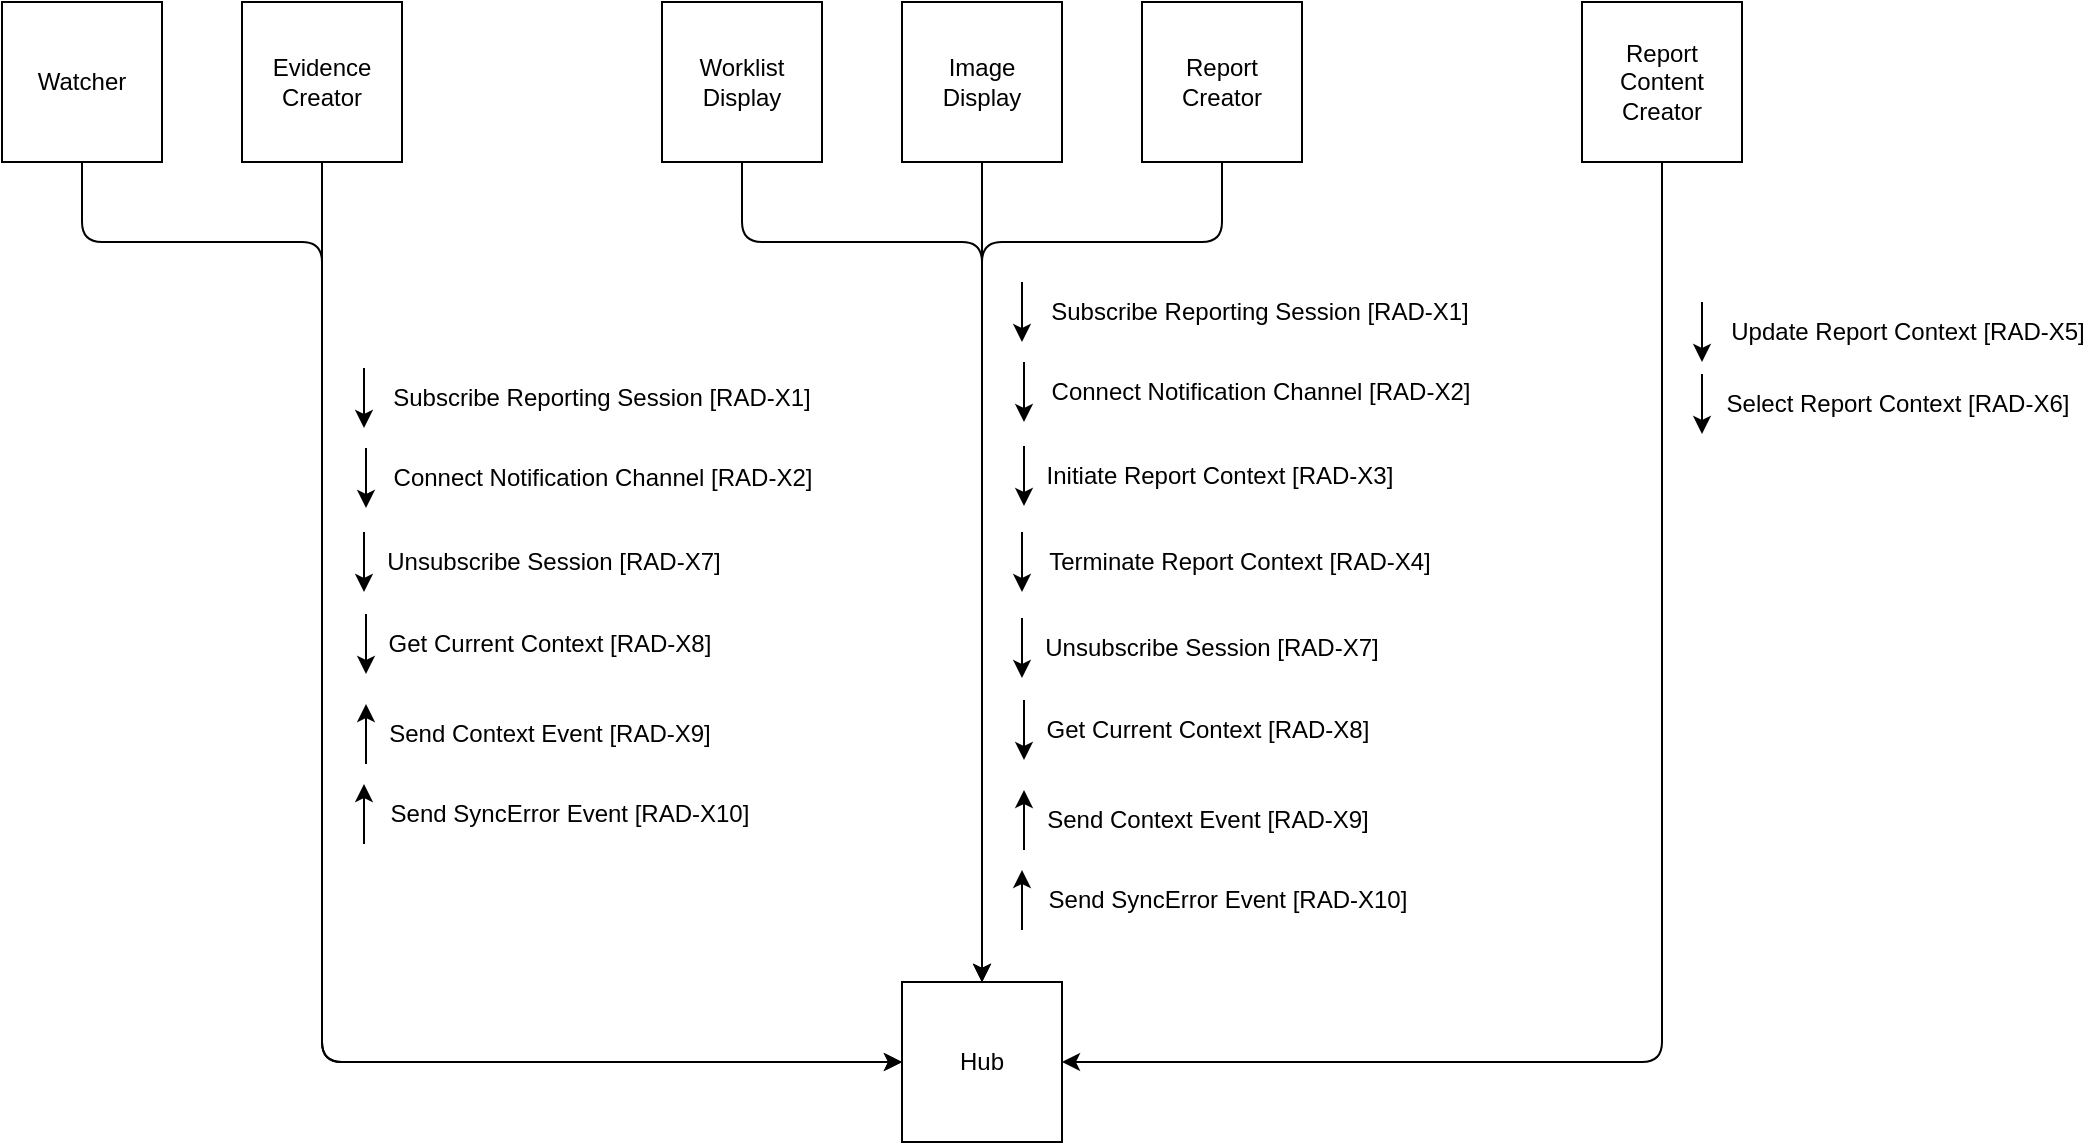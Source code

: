 <mxfile>
    <diagram id="w9eKzpSiwHvzKklawYqQ" name="Full Actors Only">
        <mxGraphModel dx="1230" dy="1529" grid="1" gridSize="10" guides="1" tooltips="1" connect="1" arrows="1" fold="1" page="1" pageScale="1" pageWidth="850" pageHeight="1100" math="0" shadow="0">
            <root>
                <mxCell id="0"/>
                <mxCell id="1" parent="0"/>
                <mxCell id="u-3bDec00EcQlva4bvqx-20" style="edgeStyle=none;html=1;exitX=0.5;exitY=1;exitDx=0;exitDy=0;" parent="1" source="gMexnicsG44GviGb2K0t-1" edge="1">
                    <mxGeometry relative="1" as="geometry">
                        <mxPoint x="-280" y="370" as="targetPoint"/>
                        <Array as="points">
                            <mxPoint x="-400"/>
                            <mxPoint x="-280"/>
                        </Array>
                    </mxGeometry>
                </mxCell>
                <mxCell id="gMexnicsG44GviGb2K0t-1" value="Worklist Display" style="whiteSpace=wrap;html=1;aspect=fixed;" parent="1" vertex="1">
                    <mxGeometry x="-440" y="-120" width="80" height="80" as="geometry"/>
                </mxCell>
                <mxCell id="u-3bDec00EcQlva4bvqx-18" style="edgeStyle=none;html=1;exitX=0.5;exitY=1;exitDx=0;exitDy=0;entryX=0.5;entryY=0;entryDx=0;entryDy=0;" parent="1" source="gMexnicsG44GviGb2K0t-2" target="gMexnicsG44GviGb2K0t-4" edge="1">
                    <mxGeometry relative="1" as="geometry"/>
                </mxCell>
                <mxCell id="gMexnicsG44GviGb2K0t-2" value="Image&lt;br&gt;Display" style="whiteSpace=wrap;html=1;aspect=fixed;" parent="1" vertex="1">
                    <mxGeometry x="-320" y="-120" width="80" height="80" as="geometry"/>
                </mxCell>
                <mxCell id="u-3bDec00EcQlva4bvqx-19" style="edgeStyle=none;html=1;exitX=0.5;exitY=1;exitDx=0;exitDy=0;entryX=0.5;entryY=0;entryDx=0;entryDy=0;" parent="1" source="gMexnicsG44GviGb2K0t-3" target="gMexnicsG44GviGb2K0t-4" edge="1">
                    <mxGeometry relative="1" as="geometry">
                        <Array as="points">
                            <mxPoint x="-160"/>
                            <mxPoint x="-280"/>
                        </Array>
                    </mxGeometry>
                </mxCell>
                <mxCell id="gMexnicsG44GviGb2K0t-3" value="Report Creator" style="whiteSpace=wrap;html=1;aspect=fixed;" parent="1" vertex="1">
                    <mxGeometry x="-200" y="-120" width="80" height="80" as="geometry"/>
                </mxCell>
                <mxCell id="gMexnicsG44GviGb2K0t-4" value="Hub" style="whiteSpace=wrap;html=1;aspect=fixed;" parent="1" vertex="1">
                    <mxGeometry x="-320" y="370" width="80" height="80" as="geometry"/>
                </mxCell>
                <mxCell id="u-3bDec00EcQlva4bvqx-17" value="" style="group" parent="1" vertex="1" connectable="0">
                    <mxGeometry x="-260" y="20" width="229" height="324" as="geometry"/>
                </mxCell>
                <mxCell id="u-3bDec00EcQlva4bvqx-1" value="" style="endArrow=classic;html=1;rounded=0;startArrow=none;startFill=0;endFill=1;" parent="u-3bDec00EcQlva4bvqx-17" edge="1">
                    <mxGeometry width="50" height="50" relative="1" as="geometry">
                        <mxPoint as="sourcePoint"/>
                        <mxPoint y="30" as="targetPoint"/>
                    </mxGeometry>
                </mxCell>
                <mxCell id="u-3bDec00EcQlva4bvqx-2" value="Subscribe Reporting Session [RAD-X1]" style="text;html=1;strokeColor=none;fillColor=none;align=center;verticalAlign=middle;whiteSpace=wrap;rounded=0;" parent="u-3bDec00EcQlva4bvqx-17" vertex="1">
                    <mxGeometry x="10" width="218" height="30" as="geometry"/>
                </mxCell>
                <mxCell id="u-3bDec00EcQlva4bvqx-3" value="" style="endArrow=none;html=1;rounded=0;startArrow=classic;startFill=1;endFill=0;" parent="u-3bDec00EcQlva4bvqx-17" edge="1">
                    <mxGeometry width="50" height="50" relative="1" as="geometry">
                        <mxPoint x="1" y="254" as="sourcePoint"/>
                        <mxPoint x="1" y="284" as="targetPoint"/>
                    </mxGeometry>
                </mxCell>
                <mxCell id="u-3bDec00EcQlva4bvqx-4" value="Send Context Event [RAD-X9]" style="text;html=1;strokeColor=none;fillColor=none;align=center;verticalAlign=middle;whiteSpace=wrap;rounded=0;" parent="u-3bDec00EcQlva4bvqx-17" vertex="1">
                    <mxGeometry x="10" y="254" width="166" height="30" as="geometry"/>
                </mxCell>
                <mxCell id="u-3bDec00EcQlva4bvqx-5" value="" style="endArrow=classic;html=1;rounded=0;" parent="u-3bDec00EcQlva4bvqx-17" edge="1">
                    <mxGeometry width="50" height="50" relative="1" as="geometry">
                        <mxPoint x="1" y="40" as="sourcePoint"/>
                        <mxPoint x="1" y="70" as="targetPoint"/>
                    </mxGeometry>
                </mxCell>
                <mxCell id="u-3bDec00EcQlva4bvqx-6" value="Connect Notification Channel [RAD-X2]" style="text;html=1;strokeColor=none;fillColor=none;align=center;verticalAlign=middle;whiteSpace=wrap;rounded=0;" parent="u-3bDec00EcQlva4bvqx-17" vertex="1">
                    <mxGeometry x="10" y="40" width="219" height="30" as="geometry"/>
                </mxCell>
                <mxCell id="u-3bDec00EcQlva4bvqx-7" value="" style="endArrow=classic;html=1;rounded=0;" parent="u-3bDec00EcQlva4bvqx-17" edge="1">
                    <mxGeometry width="50" height="50" relative="1" as="geometry">
                        <mxPoint y="125" as="sourcePoint"/>
                        <mxPoint y="155" as="targetPoint"/>
                    </mxGeometry>
                </mxCell>
                <mxCell id="u-3bDec00EcQlva4bvqx-8" value="Terminate Report Context [RAD-X4]" style="text;html=1;strokeColor=none;fillColor=none;align=center;verticalAlign=middle;whiteSpace=wrap;rounded=0;" parent="u-3bDec00EcQlva4bvqx-17" vertex="1">
                    <mxGeometry x="10" y="125" width="198" height="30" as="geometry"/>
                </mxCell>
                <mxCell id="u-3bDec00EcQlva4bvqx-9" value="" style="endArrow=classic;html=1;rounded=0;startArrow=none;startFill=0;endFill=1;" parent="u-3bDec00EcQlva4bvqx-17" edge="1">
                    <mxGeometry width="50" height="50" relative="1" as="geometry">
                        <mxPoint x="1" y="209" as="sourcePoint"/>
                        <mxPoint x="1" y="239" as="targetPoint"/>
                    </mxGeometry>
                </mxCell>
                <mxCell id="u-3bDec00EcQlva4bvqx-10" value="Get Current Context [RAD-X8]" style="text;html=1;strokeColor=none;fillColor=none;align=center;verticalAlign=middle;whiteSpace=wrap;rounded=0;" parent="u-3bDec00EcQlva4bvqx-17" vertex="1">
                    <mxGeometry x="10" y="209" width="166" height="30" as="geometry"/>
                </mxCell>
                <mxCell id="u-3bDec00EcQlva4bvqx-11" value="" style="endArrow=none;html=1;rounded=0;startArrow=classic;startFill=1;endFill=0;" parent="u-3bDec00EcQlva4bvqx-17" edge="1">
                    <mxGeometry width="50" height="50" relative="1" as="geometry">
                        <mxPoint y="294" as="sourcePoint"/>
                        <mxPoint y="324" as="targetPoint"/>
                    </mxGeometry>
                </mxCell>
                <mxCell id="u-3bDec00EcQlva4bvqx-12" value="Send SyncError Event [RAD-X10]" style="text;html=1;strokeColor=none;fillColor=none;align=center;verticalAlign=middle;whiteSpace=wrap;rounded=0;" parent="u-3bDec00EcQlva4bvqx-17" vertex="1">
                    <mxGeometry x="10" y="294" width="186" height="30" as="geometry"/>
                </mxCell>
                <mxCell id="u-3bDec00EcQlva4bvqx-13" value="" style="endArrow=classic;html=1;rounded=0;startArrow=none;startFill=0;endFill=1;" parent="u-3bDec00EcQlva4bvqx-17" edge="1">
                    <mxGeometry width="50" height="50" relative="1" as="geometry">
                        <mxPoint y="168" as="sourcePoint"/>
                        <mxPoint y="198" as="targetPoint"/>
                    </mxGeometry>
                </mxCell>
                <mxCell id="u-3bDec00EcQlva4bvqx-14" value="Unsubscribe Session [RAD-X7]" style="text;html=1;strokeColor=none;fillColor=none;align=center;verticalAlign=middle;whiteSpace=wrap;rounded=0;" parent="u-3bDec00EcQlva4bvqx-17" vertex="1">
                    <mxGeometry x="10" y="168" width="170" height="30" as="geometry"/>
                </mxCell>
                <mxCell id="u-3bDec00EcQlva4bvqx-15" value="" style="endArrow=classic;html=1;rounded=0;" parent="u-3bDec00EcQlva4bvqx-17" edge="1">
                    <mxGeometry width="50" height="50" relative="1" as="geometry">
                        <mxPoint x="1" y="82" as="sourcePoint"/>
                        <mxPoint x="1" y="112" as="targetPoint"/>
                    </mxGeometry>
                </mxCell>
                <mxCell id="u-3bDec00EcQlva4bvqx-16" value="Initiate Report Context [RAD-X3]" style="text;html=1;strokeColor=none;fillColor=none;align=center;verticalAlign=middle;whiteSpace=wrap;rounded=0;" parent="u-3bDec00EcQlva4bvqx-17" vertex="1">
                    <mxGeometry x="10" y="82" width="178" height="30" as="geometry"/>
                </mxCell>
                <mxCell id="R6qVMPqXuL_3hM2V6tge-16" style="edgeStyle=none;html=1;exitX=0.5;exitY=1;exitDx=0;exitDy=0;" parent="1" source="u-3bDec00EcQlva4bvqx-21" edge="1">
                    <mxGeometry relative="1" as="geometry">
                        <mxPoint x="-320" y="410" as="targetPoint"/>
                        <Array as="points">
                            <mxPoint x="-730"/>
                            <mxPoint x="-610"/>
                            <mxPoint x="-610" y="410"/>
                        </Array>
                    </mxGeometry>
                </mxCell>
                <mxCell id="u-3bDec00EcQlva4bvqx-21" value="Watcher" style="whiteSpace=wrap;html=1;aspect=fixed;" parent="1" vertex="1">
                    <mxGeometry x="-770" y="-120" width="80" height="80" as="geometry"/>
                </mxCell>
                <mxCell id="R6qVMPqXuL_3hM2V6tge-15" style="edgeStyle=none;html=1;exitX=0.5;exitY=1;exitDx=0;exitDy=0;entryX=0;entryY=0.5;entryDx=0;entryDy=0;" parent="1" source="u-3bDec00EcQlva4bvqx-22" target="gMexnicsG44GviGb2K0t-4" edge="1">
                    <mxGeometry relative="1" as="geometry">
                        <Array as="points">
                            <mxPoint x="-610" y="410"/>
                        </Array>
                    </mxGeometry>
                </mxCell>
                <mxCell id="u-3bDec00EcQlva4bvqx-22" value="Evidence Creator" style="whiteSpace=wrap;html=1;aspect=fixed;" parent="1" vertex="1">
                    <mxGeometry x="-650" y="-120" width="80" height="80" as="geometry"/>
                </mxCell>
                <mxCell id="R6qVMPqXuL_3hM2V6tge-13" value="" style="group" parent="1" vertex="1" connectable="0">
                    <mxGeometry x="-589" y="63" width="229" height="238" as="geometry"/>
                </mxCell>
                <mxCell id="R6qVMPqXuL_3hM2V6tge-1" value="" style="endArrow=classic;html=1;rounded=0;startArrow=none;startFill=0;endFill=1;" parent="R6qVMPqXuL_3hM2V6tge-13" edge="1">
                    <mxGeometry width="50" height="50" relative="1" as="geometry">
                        <mxPoint as="sourcePoint"/>
                        <mxPoint y="30" as="targetPoint"/>
                    </mxGeometry>
                </mxCell>
                <mxCell id="R6qVMPqXuL_3hM2V6tge-2" value="Subscribe Reporting Session [RAD-X1]" style="text;html=1;strokeColor=none;fillColor=none;align=center;verticalAlign=middle;whiteSpace=wrap;rounded=0;" parent="R6qVMPqXuL_3hM2V6tge-13" vertex="1">
                    <mxGeometry x="10" width="218" height="30" as="geometry"/>
                </mxCell>
                <mxCell id="R6qVMPqXuL_3hM2V6tge-3" value="" style="endArrow=none;html=1;rounded=0;startArrow=classic;startFill=1;endFill=0;" parent="R6qVMPqXuL_3hM2V6tge-13" edge="1">
                    <mxGeometry width="50" height="50" relative="1" as="geometry">
                        <mxPoint x="1" y="168" as="sourcePoint"/>
                        <mxPoint x="1" y="198" as="targetPoint"/>
                    </mxGeometry>
                </mxCell>
                <mxCell id="R6qVMPqXuL_3hM2V6tge-4" value="Send Context Event [RAD-X9]" style="text;html=1;strokeColor=none;fillColor=none;align=center;verticalAlign=middle;whiteSpace=wrap;rounded=0;" parent="R6qVMPqXuL_3hM2V6tge-13" vertex="1">
                    <mxGeometry x="10" y="168" width="166" height="30" as="geometry"/>
                </mxCell>
                <mxCell id="R6qVMPqXuL_3hM2V6tge-5" value="" style="endArrow=classic;html=1;rounded=0;" parent="R6qVMPqXuL_3hM2V6tge-13" edge="1">
                    <mxGeometry width="50" height="50" relative="1" as="geometry">
                        <mxPoint x="1" y="40" as="sourcePoint"/>
                        <mxPoint x="1" y="70" as="targetPoint"/>
                    </mxGeometry>
                </mxCell>
                <mxCell id="R6qVMPqXuL_3hM2V6tge-6" value="Connect Notification Channel [RAD-X2]" style="text;html=1;strokeColor=none;fillColor=none;align=center;verticalAlign=middle;whiteSpace=wrap;rounded=0;" parent="R6qVMPqXuL_3hM2V6tge-13" vertex="1">
                    <mxGeometry x="10" y="40" width="219" height="30" as="geometry"/>
                </mxCell>
                <mxCell id="R6qVMPqXuL_3hM2V6tge-7" value="" style="endArrow=classic;html=1;rounded=0;startArrow=none;startFill=0;endFill=1;" parent="R6qVMPqXuL_3hM2V6tge-13" edge="1">
                    <mxGeometry width="50" height="50" relative="1" as="geometry">
                        <mxPoint x="1" y="123" as="sourcePoint"/>
                        <mxPoint x="1" y="153" as="targetPoint"/>
                    </mxGeometry>
                </mxCell>
                <mxCell id="R6qVMPqXuL_3hM2V6tge-8" value="Get Current Context [RAD-X8]" style="text;html=1;strokeColor=none;fillColor=none;align=center;verticalAlign=middle;whiteSpace=wrap;rounded=0;" parent="R6qVMPqXuL_3hM2V6tge-13" vertex="1">
                    <mxGeometry x="10" y="123" width="166" height="30" as="geometry"/>
                </mxCell>
                <mxCell id="R6qVMPqXuL_3hM2V6tge-9" value="" style="endArrow=none;html=1;rounded=0;startArrow=classic;startFill=1;endFill=0;" parent="R6qVMPqXuL_3hM2V6tge-13" edge="1">
                    <mxGeometry width="50" height="50" relative="1" as="geometry">
                        <mxPoint y="208" as="sourcePoint"/>
                        <mxPoint y="238" as="targetPoint"/>
                    </mxGeometry>
                </mxCell>
                <mxCell id="R6qVMPqXuL_3hM2V6tge-10" value="Send SyncError Event [RAD-X10]" style="text;html=1;strokeColor=none;fillColor=none;align=center;verticalAlign=middle;whiteSpace=wrap;rounded=0;" parent="R6qVMPqXuL_3hM2V6tge-13" vertex="1">
                    <mxGeometry x="10" y="208" width="186" height="30" as="geometry"/>
                </mxCell>
                <mxCell id="R6qVMPqXuL_3hM2V6tge-11" value="" style="endArrow=classic;html=1;rounded=0;startArrow=none;startFill=0;endFill=1;" parent="R6qVMPqXuL_3hM2V6tge-13" edge="1">
                    <mxGeometry width="50" height="50" relative="1" as="geometry">
                        <mxPoint y="82" as="sourcePoint"/>
                        <mxPoint y="112" as="targetPoint"/>
                    </mxGeometry>
                </mxCell>
                <mxCell id="R6qVMPqXuL_3hM2V6tge-12" value="Unsubscribe Session [RAD-X7]" style="text;html=1;strokeColor=none;fillColor=none;align=center;verticalAlign=middle;whiteSpace=wrap;rounded=0;" parent="R6qVMPqXuL_3hM2V6tge-13" vertex="1">
                    <mxGeometry x="10" y="82" width="170" height="30" as="geometry"/>
                </mxCell>
                <mxCell id="R6qVMPqXuL_3hM2V6tge-18" style="edgeStyle=none;html=1;exitX=0.5;exitY=1;exitDx=0;exitDy=0;entryX=1;entryY=0.5;entryDx=0;entryDy=0;" parent="1" source="R6qVMPqXuL_3hM2V6tge-17" target="gMexnicsG44GviGb2K0t-4" edge="1">
                    <mxGeometry relative="1" as="geometry">
                        <Array as="points">
                            <mxPoint x="60" y="410"/>
                        </Array>
                    </mxGeometry>
                </mxCell>
                <mxCell id="R6qVMPqXuL_3hM2V6tge-17" value="Report Content Creator" style="whiteSpace=wrap;html=1;aspect=fixed;" parent="1" vertex="1">
                    <mxGeometry x="20" y="-120" width="80" height="80" as="geometry"/>
                </mxCell>
                <mxCell id="VWrqGPMbiMX-ikQacddM-5" value="" style="group" parent="1" vertex="1" connectable="0">
                    <mxGeometry x="80" y="30" width="196" height="66" as="geometry"/>
                </mxCell>
                <mxCell id="VWrqGPMbiMX-ikQacddM-1" value="" style="endArrow=classic;html=1;rounded=0;" parent="VWrqGPMbiMX-ikQacddM-5" edge="1">
                    <mxGeometry width="50" height="50" relative="1" as="geometry">
                        <mxPoint as="sourcePoint"/>
                        <mxPoint y="30" as="targetPoint"/>
                    </mxGeometry>
                </mxCell>
                <mxCell id="VWrqGPMbiMX-ikQacddM-2" value="Update Report Context [RAD-X5]" style="text;html=1;strokeColor=none;fillColor=none;align=center;verticalAlign=middle;whiteSpace=wrap;rounded=0;" parent="VWrqGPMbiMX-ikQacddM-5" vertex="1">
                    <mxGeometry x="10" width="186" height="30" as="geometry"/>
                </mxCell>
                <mxCell id="VWrqGPMbiMX-ikQacddM-3" value="" style="endArrow=classic;html=1;rounded=0;" parent="VWrqGPMbiMX-ikQacddM-5" edge="1">
                    <mxGeometry width="50" height="50" relative="1" as="geometry">
                        <mxPoint y="36" as="sourcePoint"/>
                        <mxPoint y="66" as="targetPoint"/>
                    </mxGeometry>
                </mxCell>
                <mxCell id="VWrqGPMbiMX-ikQacddM-4" value="Select Report Context [RAD-X6]" style="text;html=1;strokeColor=none;fillColor=none;align=center;verticalAlign=middle;whiteSpace=wrap;rounded=0;" parent="VWrqGPMbiMX-ikQacddM-5" vertex="1">
                    <mxGeometry x="10" y="36" width="176" height="30" as="geometry"/>
                </mxCell>
            </root>
        </mxGraphModel>
    </diagram>
    <diagram id="iCQe9GTO-GKxjVcRi_pD" name="Driving and Synchronizing">
        <mxGraphModel dx="1585" dy="557" grid="1" gridSize="10" guides="1" tooltips="1" connect="1" arrows="1" fold="1" page="1" pageScale="1" pageWidth="850" pageHeight="1100" math="0" shadow="0">
            <root>
                <mxCell id="0"/>
                <mxCell id="1" parent="0"/>
                <mxCell id="oNezKdZABkF3Tnf8FxfF-1" style="edgeStyle=orthogonalEdgeStyle;rounded=0;orthogonalLoop=1;jettySize=auto;html=1;entryX=0.5;entryY=0;entryDx=0;entryDy=0;endArrow=none;endFill=0;" parent="1" source="oNezKdZABkF3Tnf8FxfF-2" target="oNezKdZABkF3Tnf8FxfF-3" edge="1">
                    <mxGeometry relative="1" as="geometry"/>
                </mxCell>
                <mxCell id="oNezKdZABkF3Tnf8FxfF-2" value="Content Sharing Application" style="whiteSpace=wrap;html=1;aspect=fixed;" parent="1" vertex="1">
                    <mxGeometry x="260" y="18" width="80" height="80" as="geometry"/>
                </mxCell>
                <mxCell id="oNezKdZABkF3Tnf8FxfF-3" value="Hub" style="whiteSpace=wrap;html=1;aspect=fixed;" parent="1" vertex="1">
                    <mxGeometry x="260" y="570" width="80" height="80" as="geometry"/>
                </mxCell>
                <mxCell id="oNezKdZABkF3Tnf8FxfF-4" style="edgeStyle=orthogonalEdgeStyle;html=1;entryX=1;entryY=0.5;entryDx=0;entryDy=0;startArrow=none;startFill=0;endArrow=none;endFill=0;exitX=0.5;exitY=1;exitDx=0;exitDy=0;rounded=0;" parent="1" source="oNezKdZABkF3Tnf8FxfF-5" target="oNezKdZABkF3Tnf8FxfF-3" edge="1">
                    <mxGeometry relative="1" as="geometry"/>
                </mxCell>
                <mxCell id="oNezKdZABkF3Tnf8FxfF-5" value="Synchronizing Application" style="whiteSpace=wrap;html=1;aspect=fixed;" parent="1" vertex="1">
                    <mxGeometry x="630" y="18" width="80" height="80" as="geometry"/>
                </mxCell>
                <mxCell id="oNezKdZABkF3Tnf8FxfF-6" style="edgeStyle=orthogonalEdgeStyle;rounded=0;html=1;entryX=0;entryY=0.5;entryDx=0;entryDy=0;startArrow=none;startFill=0;endArrow=none;endFill=0;exitX=0.5;exitY=1;exitDx=0;exitDy=0;" parent="1" source="oNezKdZABkF3Tnf8FxfF-7" target="oNezKdZABkF3Tnf8FxfF-3" edge="1">
                    <mxGeometry relative="1" as="geometry"/>
                </mxCell>
                <mxCell id="oNezKdZABkF3Tnf8FxfF-7" value="Driving Application" style="whiteSpace=wrap;html=1;aspect=fixed;" parent="1" vertex="1">
                    <mxGeometry x="-120" y="18" width="80" height="80" as="geometry"/>
                </mxCell>
                <mxCell id="oNezKdZABkF3Tnf8FxfF-8" value="" style="endArrow=classic;html=1;rounded=0;startArrow=none;startFill=0;endFill=1;" parent="1" edge="1">
                    <mxGeometry width="50" height="50" relative="1" as="geometry">
                        <mxPoint x="-40" y="120" as="sourcePoint"/>
                        <mxPoint x="-40" y="150" as="targetPoint"/>
                    </mxGeometry>
                </mxCell>
                <mxCell id="oNezKdZABkF3Tnf8FxfF-9" value="Subscribe Reporting Session [RAD-X1]" style="text;html=1;strokeColor=none;fillColor=none;align=center;verticalAlign=middle;whiteSpace=wrap;rounded=0;" parent="1" vertex="1">
                    <mxGeometry x="-30" y="120" width="218" height="30" as="geometry"/>
                </mxCell>
                <mxCell id="oNezKdZABkF3Tnf8FxfF-10" value="" style="endArrow=none;html=1;rounded=0;startArrow=classic;startFill=1;endFill=0;" parent="1" edge="1">
                    <mxGeometry width="50" height="50" relative="1" as="geometry">
                        <mxPoint x="-39" y="374" as="sourcePoint"/>
                        <mxPoint x="-39" y="404" as="targetPoint"/>
                    </mxGeometry>
                </mxCell>
                <mxCell id="oNezKdZABkF3Tnf8FxfF-11" value="Send Context Event [RAD-X9]" style="text;html=1;strokeColor=none;fillColor=none;align=center;verticalAlign=middle;whiteSpace=wrap;rounded=0;" parent="1" vertex="1">
                    <mxGeometry x="-30" y="374" width="166" height="30" as="geometry"/>
                </mxCell>
                <mxCell id="oNezKdZABkF3Tnf8FxfF-12" value="" style="endArrow=classic;html=1;rounded=0;" parent="1" edge="1">
                    <mxGeometry width="50" height="50" relative="1" as="geometry">
                        <mxPoint x="-39" y="160" as="sourcePoint"/>
                        <mxPoint x="-39" y="190" as="targetPoint"/>
                    </mxGeometry>
                </mxCell>
                <mxCell id="oNezKdZABkF3Tnf8FxfF-13" value="Connect Notification Channel [RAD-X2]" style="text;html=1;strokeColor=none;fillColor=none;align=center;verticalAlign=middle;whiteSpace=wrap;rounded=0;" parent="1" vertex="1">
                    <mxGeometry x="-30" y="160" width="219" height="30" as="geometry"/>
                </mxCell>
                <mxCell id="oNezKdZABkF3Tnf8FxfF-14" value="" style="endArrow=classic;html=1;rounded=0;" parent="1" edge="1">
                    <mxGeometry width="50" height="50" relative="1" as="geometry">
                        <mxPoint x="-40" y="245" as="sourcePoint"/>
                        <mxPoint x="-40" y="275" as="targetPoint"/>
                    </mxGeometry>
                </mxCell>
                <mxCell id="oNezKdZABkF3Tnf8FxfF-15" value="Terminate Report Context [RAD-X4]" style="text;html=1;strokeColor=none;fillColor=none;align=center;verticalAlign=middle;whiteSpace=wrap;rounded=0;" parent="1" vertex="1">
                    <mxGeometry x="-30" y="245" width="198" height="30" as="geometry"/>
                </mxCell>
                <mxCell id="oNezKdZABkF3Tnf8FxfF-18" value="" style="endArrow=classic;html=1;rounded=0;startArrow=none;startFill=0;endFill=1;" parent="1" edge="1">
                    <mxGeometry width="50" height="50" relative="1" as="geometry">
                        <mxPoint x="-39" y="329" as="sourcePoint"/>
                        <mxPoint x="-39" y="359" as="targetPoint"/>
                    </mxGeometry>
                </mxCell>
                <mxCell id="oNezKdZABkF3Tnf8FxfF-19" value="Get Current Context [RAD-X8]" style="text;html=1;strokeColor=none;fillColor=none;align=center;verticalAlign=middle;whiteSpace=wrap;rounded=0;" parent="1" vertex="1">
                    <mxGeometry x="-30" y="329" width="166" height="30" as="geometry"/>
                </mxCell>
                <mxCell id="oNezKdZABkF3Tnf8FxfF-20" value="" style="endArrow=none;html=1;rounded=0;startArrow=classic;startFill=1;endFill=0;" parent="1" edge="1">
                    <mxGeometry width="50" height="50" relative="1" as="geometry">
                        <mxPoint x="-40" y="414" as="sourcePoint"/>
                        <mxPoint x="-40" y="444" as="targetPoint"/>
                    </mxGeometry>
                </mxCell>
                <mxCell id="oNezKdZABkF3Tnf8FxfF-21" value="Send SyncError Event [RAD-X10]" style="text;html=1;strokeColor=none;fillColor=none;align=center;verticalAlign=middle;whiteSpace=wrap;rounded=0;" parent="1" vertex="1">
                    <mxGeometry x="-30" y="414" width="186" height="30" as="geometry"/>
                </mxCell>
                <mxCell id="oNezKdZABkF3Tnf8FxfF-24" value="" style="endArrow=classic;html=1;rounded=0;startArrow=none;startFill=0;endFill=1;" parent="1" edge="1">
                    <mxGeometry width="50" height="50" relative="1" as="geometry">
                        <mxPoint x="-40" y="288" as="sourcePoint"/>
                        <mxPoint x="-40" y="318" as="targetPoint"/>
                    </mxGeometry>
                </mxCell>
                <mxCell id="oNezKdZABkF3Tnf8FxfF-25" value="Unsubscribe Session [RAD-X7]" style="text;html=1;strokeColor=none;fillColor=none;align=center;verticalAlign=middle;whiteSpace=wrap;rounded=0;" parent="1" vertex="1">
                    <mxGeometry x="-30" y="288" width="170" height="30" as="geometry"/>
                </mxCell>
                <mxCell id="oNezKdZABkF3Tnf8FxfF-26" value="" style="endArrow=classic;html=1;rounded=0;" parent="1" edge="1">
                    <mxGeometry width="50" height="50" relative="1" as="geometry">
                        <mxPoint x="-39" y="202" as="sourcePoint"/>
                        <mxPoint x="-39" y="232" as="targetPoint"/>
                    </mxGeometry>
                </mxCell>
                <mxCell id="oNezKdZABkF3Tnf8FxfF-27" value="Initiate Report Context [RAD-X3]" style="text;html=1;strokeColor=none;fillColor=none;align=center;verticalAlign=middle;whiteSpace=wrap;rounded=0;" parent="1" vertex="1">
                    <mxGeometry x="-30" y="202" width="178" height="30" as="geometry"/>
                </mxCell>
                <mxCell id="oNezKdZABkF3Tnf8FxfF-28" value="" style="endArrow=classic;html=1;rounded=0;startArrow=none;startFill=0;endFill=1;" parent="1" edge="1">
                    <mxGeometry width="50" height="50" relative="1" as="geometry">
                        <mxPoint x="330" y="120" as="sourcePoint"/>
                        <mxPoint x="330" y="150" as="targetPoint"/>
                    </mxGeometry>
                </mxCell>
                <mxCell id="oNezKdZABkF3Tnf8FxfF-29" value="Subscribe Reporting Session [RAD-X1]" style="text;html=1;strokeColor=none;fillColor=none;align=center;verticalAlign=middle;whiteSpace=wrap;rounded=0;" parent="1" vertex="1">
                    <mxGeometry x="340" y="120" width="218" height="30" as="geometry"/>
                </mxCell>
                <mxCell id="oNezKdZABkF3Tnf8FxfF-30" value="" style="endArrow=none;html=1;rounded=0;startArrow=classic;startFill=1;endFill=0;" parent="1" edge="1">
                    <mxGeometry width="50" height="50" relative="1" as="geometry">
                        <mxPoint x="331" y="366" as="sourcePoint"/>
                        <mxPoint x="331" y="396" as="targetPoint"/>
                    </mxGeometry>
                </mxCell>
                <mxCell id="oNezKdZABkF3Tnf8FxfF-31" value="Send Context Event [RAD-X9]" style="text;html=1;strokeColor=none;fillColor=none;align=center;verticalAlign=middle;whiteSpace=wrap;rounded=0;" parent="1" vertex="1">
                    <mxGeometry x="340" y="366" width="166" height="30" as="geometry"/>
                </mxCell>
                <mxCell id="oNezKdZABkF3Tnf8FxfF-32" value="" style="endArrow=classic;html=1;rounded=0;" parent="1" edge="1">
                    <mxGeometry width="50" height="50" relative="1" as="geometry">
                        <mxPoint x="331" y="160" as="sourcePoint"/>
                        <mxPoint x="331" y="190" as="targetPoint"/>
                    </mxGeometry>
                </mxCell>
                <mxCell id="oNezKdZABkF3Tnf8FxfF-33" value="Connect Notification Channel [RAD-X2]" style="text;html=1;strokeColor=none;fillColor=none;align=center;verticalAlign=middle;whiteSpace=wrap;rounded=0;" parent="1" vertex="1">
                    <mxGeometry x="340" y="160" width="219" height="30" as="geometry"/>
                </mxCell>
                <mxCell id="oNezKdZABkF3Tnf8FxfF-36" value="" style="endArrow=classic;html=1;rounded=0;" parent="1" edge="1">
                    <mxGeometry width="50" height="50" relative="1" as="geometry">
                        <mxPoint x="330" y="203" as="sourcePoint"/>
                        <mxPoint x="330" y="233" as="targetPoint"/>
                    </mxGeometry>
                </mxCell>
                <mxCell id="oNezKdZABkF3Tnf8FxfF-37" value="Update Report Context [RAD-X5]" style="text;html=1;strokeColor=none;fillColor=none;align=center;verticalAlign=middle;whiteSpace=wrap;rounded=0;" parent="1" vertex="1">
                    <mxGeometry x="340" y="203" width="186" height="30" as="geometry"/>
                </mxCell>
                <mxCell id="oNezKdZABkF3Tnf8FxfF-38" value="" style="endArrow=classic;html=1;rounded=0;startArrow=none;startFill=0;endFill=1;" parent="1" edge="1">
                    <mxGeometry width="50" height="50" relative="1" as="geometry">
                        <mxPoint x="331" y="321" as="sourcePoint"/>
                        <mxPoint x="331" y="351" as="targetPoint"/>
                    </mxGeometry>
                </mxCell>
                <mxCell id="oNezKdZABkF3Tnf8FxfF-39" value="Get Current Context [RAD-X8]" style="text;html=1;strokeColor=none;fillColor=none;align=center;verticalAlign=middle;whiteSpace=wrap;rounded=0;" parent="1" vertex="1">
                    <mxGeometry x="340" y="321" width="166" height="30" as="geometry"/>
                </mxCell>
                <mxCell id="oNezKdZABkF3Tnf8FxfF-40" value="" style="endArrow=none;html=1;rounded=0;startArrow=classic;startFill=1;endFill=0;" parent="1" edge="1">
                    <mxGeometry width="50" height="50" relative="1" as="geometry">
                        <mxPoint x="330" y="406" as="sourcePoint"/>
                        <mxPoint x="330" y="436" as="targetPoint"/>
                    </mxGeometry>
                </mxCell>
                <mxCell id="oNezKdZABkF3Tnf8FxfF-41" value="Send SyncError Event [RAD-X10]" style="text;html=1;strokeColor=none;fillColor=none;align=center;verticalAlign=middle;whiteSpace=wrap;rounded=0;" parent="1" vertex="1">
                    <mxGeometry x="340" y="406" width="186" height="30" as="geometry"/>
                </mxCell>
                <mxCell id="oNezKdZABkF3Tnf8FxfF-42" value="" style="endArrow=classic;html=1;rounded=0;" parent="1" edge="1">
                    <mxGeometry width="50" height="50" relative="1" as="geometry">
                        <mxPoint x="330" y="239" as="sourcePoint"/>
                        <mxPoint x="330" y="269" as="targetPoint"/>
                    </mxGeometry>
                </mxCell>
                <mxCell id="oNezKdZABkF3Tnf8FxfF-43" value="Select Report Context [RAD-X6]" style="text;html=1;strokeColor=none;fillColor=none;align=center;verticalAlign=middle;whiteSpace=wrap;rounded=0;" parent="1" vertex="1">
                    <mxGeometry x="340" y="239" width="176" height="30" as="geometry"/>
                </mxCell>
                <mxCell id="oNezKdZABkF3Tnf8FxfF-44" value="" style="endArrow=classic;html=1;rounded=0;startArrow=none;startFill=0;endFill=1;" parent="1" edge="1">
                    <mxGeometry width="50" height="50" relative="1" as="geometry">
                        <mxPoint x="330" y="280" as="sourcePoint"/>
                        <mxPoint x="330" y="310" as="targetPoint"/>
                    </mxGeometry>
                </mxCell>
                <mxCell id="oNezKdZABkF3Tnf8FxfF-45" value="Unsubscribe Session [RAD-X7]" style="text;html=1;strokeColor=none;fillColor=none;align=center;verticalAlign=middle;whiteSpace=wrap;rounded=0;" parent="1" vertex="1">
                    <mxGeometry x="340" y="280" width="170" height="30" as="geometry"/>
                </mxCell>
                <mxCell id="oNezKdZABkF3Tnf8FxfF-48" value="" style="endArrow=classic;html=1;rounded=0;startArrow=none;startFill=0;endFill=1;" parent="1" edge="1">
                    <mxGeometry width="50" height="50" relative="1" as="geometry">
                        <mxPoint x="710" y="120" as="sourcePoint"/>
                        <mxPoint x="710" y="150" as="targetPoint"/>
                    </mxGeometry>
                </mxCell>
                <mxCell id="oNezKdZABkF3Tnf8FxfF-49" value="Subscribe Reporting Session [RAD-X1]" style="text;html=1;strokeColor=none;fillColor=none;align=center;verticalAlign=middle;whiteSpace=wrap;rounded=0;" parent="1" vertex="1">
                    <mxGeometry x="720" y="120" width="218" height="30" as="geometry"/>
                </mxCell>
                <mxCell id="oNezKdZABkF3Tnf8FxfF-50" value="" style="endArrow=none;html=1;rounded=0;startArrow=classic;startFill=1;endFill=0;" parent="1" edge="1">
                    <mxGeometry width="50" height="50" relative="1" as="geometry">
                        <mxPoint x="711" y="288" as="sourcePoint"/>
                        <mxPoint x="711" y="318" as="targetPoint"/>
                    </mxGeometry>
                </mxCell>
                <mxCell id="oNezKdZABkF3Tnf8FxfF-51" value="Send Context Event [RAD-X9]" style="text;html=1;strokeColor=none;fillColor=none;align=center;verticalAlign=middle;whiteSpace=wrap;rounded=0;" parent="1" vertex="1">
                    <mxGeometry x="720" y="288" width="166" height="30" as="geometry"/>
                </mxCell>
                <mxCell id="oNezKdZABkF3Tnf8FxfF-52" value="" style="endArrow=classic;html=1;rounded=0;" parent="1" edge="1">
                    <mxGeometry width="50" height="50" relative="1" as="geometry">
                        <mxPoint x="711" y="160" as="sourcePoint"/>
                        <mxPoint x="711" y="190" as="targetPoint"/>
                    </mxGeometry>
                </mxCell>
                <mxCell id="oNezKdZABkF3Tnf8FxfF-53" value="Connect Notification Channel [RAD-X2]" style="text;html=1;strokeColor=none;fillColor=none;align=center;verticalAlign=middle;whiteSpace=wrap;rounded=0;" parent="1" vertex="1">
                    <mxGeometry x="720" y="160" width="219" height="30" as="geometry"/>
                </mxCell>
                <mxCell id="oNezKdZABkF3Tnf8FxfF-58" value="" style="endArrow=classic;html=1;rounded=0;startArrow=none;startFill=0;endFill=1;" parent="1" edge="1">
                    <mxGeometry width="50" height="50" relative="1" as="geometry">
                        <mxPoint x="711" y="243" as="sourcePoint"/>
                        <mxPoint x="711" y="273" as="targetPoint"/>
                    </mxGeometry>
                </mxCell>
                <mxCell id="oNezKdZABkF3Tnf8FxfF-59" value="Get Current Context [RAD-X8]" style="text;html=1;strokeColor=none;fillColor=none;align=center;verticalAlign=middle;whiteSpace=wrap;rounded=0;" parent="1" vertex="1">
                    <mxGeometry x="720" y="243" width="166" height="30" as="geometry"/>
                </mxCell>
                <mxCell id="oNezKdZABkF3Tnf8FxfF-60" value="" style="endArrow=none;html=1;rounded=0;startArrow=classic;startFill=1;endFill=0;" parent="1" edge="1">
                    <mxGeometry width="50" height="50" relative="1" as="geometry">
                        <mxPoint x="710" y="328" as="sourcePoint"/>
                        <mxPoint x="710" y="358" as="targetPoint"/>
                    </mxGeometry>
                </mxCell>
                <mxCell id="oNezKdZABkF3Tnf8FxfF-61" value="Send SyncError Event [RAD-X10]" style="text;html=1;strokeColor=none;fillColor=none;align=center;verticalAlign=middle;whiteSpace=wrap;rounded=0;" parent="1" vertex="1">
                    <mxGeometry x="720" y="328" width="186" height="30" as="geometry"/>
                </mxCell>
                <mxCell id="oNezKdZABkF3Tnf8FxfF-64" value="" style="endArrow=classic;html=1;rounded=0;startArrow=none;startFill=0;endFill=1;" parent="1" edge="1">
                    <mxGeometry width="50" height="50" relative="1" as="geometry">
                        <mxPoint x="710" y="202" as="sourcePoint"/>
                        <mxPoint x="710" y="232" as="targetPoint"/>
                    </mxGeometry>
                </mxCell>
                <mxCell id="oNezKdZABkF3Tnf8FxfF-65" value="Unsubscribe Session [RAD-X7]" style="text;html=1;strokeColor=none;fillColor=none;align=center;verticalAlign=middle;whiteSpace=wrap;rounded=0;" parent="1" vertex="1">
                    <mxGeometry x="720" y="202" width="170" height="30" as="geometry"/>
                </mxCell>
                <mxCell id="oNezKdZABkF3Tnf8FxfF-68" value="Worklist Display" style="whiteSpace=wrap;html=1;aspect=fixed;" parent="1" vertex="1">
                    <mxGeometry x="-300" y="18" width="80" height="80" as="geometry"/>
                </mxCell>
                <mxCell id="oNezKdZABkF3Tnf8FxfF-69" value="Image&lt;br&gt;Display" style="whiteSpace=wrap;html=1;aspect=fixed;" parent="1" vertex="1">
                    <mxGeometry x="-300" y="135" width="80" height="80" as="geometry"/>
                </mxCell>
                <mxCell id="oNezKdZABkF3Tnf8FxfF-70" value="Evidence Creator" style="whiteSpace=wrap;html=1;aspect=fixed;" parent="1" vertex="1">
                    <mxGeometry x="-300" y="250" width="80" height="80" as="geometry"/>
                </mxCell>
                <mxCell id="oNezKdZABkF3Tnf8FxfF-71" value="Report Creator" style="whiteSpace=wrap;html=1;aspect=fixed;" parent="1" vertex="1">
                    <mxGeometry x="-300" y="371" width="80" height="80" as="geometry"/>
                </mxCell>
            </root>
        </mxGraphModel>
    </diagram>
    <diagram id="3LbpRP1c5C10S2Xd7jWJ" name="Abstract Actors">
        <mxGraphModel dx="1722" dy="629" grid="1" gridSize="10" guides="1" tooltips="1" connect="1" arrows="1" fold="1" page="1" pageScale="1" pageWidth="850" pageHeight="1100" math="0" shadow="0">
            <root>
                <mxCell id="0"/>
                <mxCell id="1" parent="0"/>
                <mxCell id="-xfYkXfW-KXAMTBay67s-1" style="edgeStyle=orthogonalEdgeStyle;rounded=0;orthogonalLoop=1;jettySize=auto;html=1;entryX=0.5;entryY=0;entryDx=0;entryDy=0;endArrow=none;endFill=0;" parent="1" source="-xfYkXfW-KXAMTBay67s-2" target="-xfYkXfW-KXAMTBay67s-3" edge="1">
                    <mxGeometry relative="1" as="geometry"/>
                </mxCell>
                <mxCell id="-xfYkXfW-KXAMTBay67s-2" value="Context Sharing Subscriber" style="whiteSpace=wrap;html=1;aspect=fixed;" parent="1" vertex="1">
                    <mxGeometry x="260" y="18" width="80" height="80" as="geometry"/>
                </mxCell>
                <mxCell id="-xfYkXfW-KXAMTBay67s-3" value="Hub" style="whiteSpace=wrap;html=1;aspect=fixed;" parent="1" vertex="1">
                    <mxGeometry x="260" y="570" width="80" height="80" as="geometry"/>
                </mxCell>
                <mxCell id="-xfYkXfW-KXAMTBay67s-4" style="edgeStyle=orthogonalEdgeStyle;html=1;entryX=1;entryY=0.5;entryDx=0;entryDy=0;startArrow=none;startFill=0;endArrow=none;endFill=0;exitX=0.5;exitY=1;exitDx=0;exitDy=0;rounded=0;" parent="1" source="-xfYkXfW-KXAMTBay67s-5" target="-xfYkXfW-KXAMTBay67s-3" edge="1">
                    <mxGeometry relative="1" as="geometry"/>
                </mxCell>
                <mxCell id="-xfYkXfW-KXAMTBay67s-5" value="Content Sharing Subscriber" style="whiteSpace=wrap;html=1;aspect=fixed;" parent="1" vertex="1">
                    <mxGeometry x="630" y="18" width="80" height="80" as="geometry"/>
                </mxCell>
                <mxCell id="-xfYkXfW-KXAMTBay67s-6" style="edgeStyle=orthogonalEdgeStyle;rounded=0;html=1;entryX=0;entryY=0.5;entryDx=0;entryDy=0;startArrow=none;startFill=0;endArrow=none;endFill=0;exitX=0.5;exitY=1;exitDx=0;exitDy=0;" parent="1" source="-xfYkXfW-KXAMTBay67s-7" target="-xfYkXfW-KXAMTBay67s-3" edge="1">
                    <mxGeometry relative="1" as="geometry"/>
                </mxCell>
                <mxCell id="-xfYkXfW-KXAMTBay67s-7" value="Read-Only Subscriber" style="whiteSpace=wrap;html=1;aspect=fixed;" parent="1" vertex="1">
                    <mxGeometry x="-120" y="18" width="80" height="80" as="geometry"/>
                </mxCell>
                <mxCell id="-xfYkXfW-KXAMTBay67s-8" value="" style="endArrow=classic;html=1;rounded=0;startArrow=none;startFill=0;endFill=1;" parent="1" edge="1">
                    <mxGeometry width="50" height="50" relative="1" as="geometry">
                        <mxPoint x="-40" y="120" as="sourcePoint"/>
                        <mxPoint x="-40" y="150" as="targetPoint"/>
                    </mxGeometry>
                </mxCell>
                <mxCell id="-xfYkXfW-KXAMTBay67s-9" value="Subscribe Reporting Session [RAD-X1]" style="text;html=1;strokeColor=none;fillColor=none;align=center;verticalAlign=middle;whiteSpace=wrap;rounded=0;" parent="1" vertex="1">
                    <mxGeometry x="-30" y="120" width="218" height="30" as="geometry"/>
                </mxCell>
                <mxCell id="-xfYkXfW-KXAMTBay67s-10" value="" style="endArrow=none;html=1;rounded=0;startArrow=classic;startFill=1;endFill=0;" parent="1" edge="1">
                    <mxGeometry width="50" height="50" relative="1" as="geometry">
                        <mxPoint x="-39" y="451" as="sourcePoint"/>
                        <mxPoint x="-39" y="481" as="targetPoint"/>
                    </mxGeometry>
                </mxCell>
                <mxCell id="-xfYkXfW-KXAMTBay67s-11" value="Send Context Event [RAD-X9]" style="text;html=1;strokeColor=none;fillColor=none;align=center;verticalAlign=middle;whiteSpace=wrap;rounded=0;" parent="1" vertex="1">
                    <mxGeometry x="-30" y="451" width="166" height="30" as="geometry"/>
                </mxCell>
                <mxCell id="-xfYkXfW-KXAMTBay67s-12" value="" style="endArrow=classic;html=1;rounded=0;" parent="1" edge="1">
                    <mxGeometry width="50" height="50" relative="1" as="geometry">
                        <mxPoint x="-39" y="160" as="sourcePoint"/>
                        <mxPoint x="-39" y="190" as="targetPoint"/>
                    </mxGeometry>
                </mxCell>
                <mxCell id="-xfYkXfW-KXAMTBay67s-13" value="Connect Notification Channel [RAD-X2]" style="text;html=1;strokeColor=none;fillColor=none;align=center;verticalAlign=middle;whiteSpace=wrap;rounded=0;" parent="1" vertex="1">
                    <mxGeometry x="-30" y="160" width="219" height="30" as="geometry"/>
                </mxCell>
                <mxCell id="-xfYkXfW-KXAMTBay67s-14" value="" style="endArrow=classic;html=1;rounded=0;" parent="1" edge="1">
                    <mxGeometry width="50" height="50" relative="1" as="geometry">
                        <mxPoint x="-40" y="245" as="sourcePoint"/>
                        <mxPoint x="-40" y="275" as="targetPoint"/>
                    </mxGeometry>
                </mxCell>
                <mxCell id="-xfYkXfW-KXAMTBay67s-15" value="Terminate Report Context [RAD-X4]" style="text;html=1;strokeColor=none;fillColor=none;align=center;verticalAlign=middle;whiteSpace=wrap;rounded=0;" parent="1" vertex="1">
                    <mxGeometry x="-30" y="245" width="198" height="30" as="geometry"/>
                </mxCell>
                <mxCell id="-xfYkXfW-KXAMTBay67s-16" value="" style="endArrow=classic;html=1;rounded=0;" parent="1" edge="1">
                    <mxGeometry width="50" height="50" relative="1" as="geometry">
                        <mxPoint x="-40" y="288" as="sourcePoint"/>
                        <mxPoint x="-40" y="318" as="targetPoint"/>
                    </mxGeometry>
                </mxCell>
                <mxCell id="-xfYkXfW-KXAMTBay67s-17" value="Update Report Context [RAD-X5]" style="text;html=1;strokeColor=none;fillColor=none;align=center;verticalAlign=middle;whiteSpace=wrap;rounded=0;" parent="1" vertex="1">
                    <mxGeometry x="-30" y="288" width="186" height="30" as="geometry"/>
                </mxCell>
                <mxCell id="-xfYkXfW-KXAMTBay67s-18" value="" style="endArrow=classic;html=1;rounded=0;startArrow=none;startFill=0;endFill=1;" parent="1" edge="1">
                    <mxGeometry width="50" height="50" relative="1" as="geometry">
                        <mxPoint x="-39" y="406" as="sourcePoint"/>
                        <mxPoint x="-39" y="436" as="targetPoint"/>
                    </mxGeometry>
                </mxCell>
                <mxCell id="-xfYkXfW-KXAMTBay67s-19" value="Get Current Context [RAD-X8]" style="text;html=1;strokeColor=none;fillColor=none;align=center;verticalAlign=middle;whiteSpace=wrap;rounded=0;" parent="1" vertex="1">
                    <mxGeometry x="-30" y="406" width="166" height="30" as="geometry"/>
                </mxCell>
                <mxCell id="-xfYkXfW-KXAMTBay67s-20" value="" style="endArrow=none;html=1;rounded=0;startArrow=classic;startFill=1;endFill=0;" parent="1" edge="1">
                    <mxGeometry width="50" height="50" relative="1" as="geometry">
                        <mxPoint x="-40" y="491" as="sourcePoint"/>
                        <mxPoint x="-40" y="521" as="targetPoint"/>
                    </mxGeometry>
                </mxCell>
                <mxCell id="-xfYkXfW-KXAMTBay67s-21" value="Send SyncError Event [RAD-X10]" style="text;html=1;strokeColor=none;fillColor=none;align=center;verticalAlign=middle;whiteSpace=wrap;rounded=0;" parent="1" vertex="1">
                    <mxGeometry x="-30" y="491" width="186" height="30" as="geometry"/>
                </mxCell>
                <mxCell id="-xfYkXfW-KXAMTBay67s-22" value="" style="endArrow=classic;html=1;rounded=0;" parent="1" edge="1">
                    <mxGeometry width="50" height="50" relative="1" as="geometry">
                        <mxPoint x="-40" y="324" as="sourcePoint"/>
                        <mxPoint x="-40" y="354" as="targetPoint"/>
                    </mxGeometry>
                </mxCell>
                <mxCell id="-xfYkXfW-KXAMTBay67s-23" value="Select Report Context [RAD-X6]" style="text;html=1;strokeColor=none;fillColor=none;align=center;verticalAlign=middle;whiteSpace=wrap;rounded=0;" parent="1" vertex="1">
                    <mxGeometry x="-30" y="324" width="176" height="30" as="geometry"/>
                </mxCell>
                <mxCell id="-xfYkXfW-KXAMTBay67s-24" value="" style="endArrow=classic;html=1;rounded=0;startArrow=none;startFill=0;endFill=1;" parent="1" edge="1">
                    <mxGeometry width="50" height="50" relative="1" as="geometry">
                        <mxPoint x="-40" y="365" as="sourcePoint"/>
                        <mxPoint x="-40" y="395" as="targetPoint"/>
                    </mxGeometry>
                </mxCell>
                <mxCell id="-xfYkXfW-KXAMTBay67s-25" value="Unsubscribe Session [RAD-X7]" style="text;html=1;strokeColor=none;fillColor=none;align=center;verticalAlign=middle;whiteSpace=wrap;rounded=0;" parent="1" vertex="1">
                    <mxGeometry x="-30" y="365" width="170" height="30" as="geometry"/>
                </mxCell>
                <mxCell id="-xfYkXfW-KXAMTBay67s-26" value="" style="endArrow=classic;html=1;rounded=0;" parent="1" edge="1">
                    <mxGeometry width="50" height="50" relative="1" as="geometry">
                        <mxPoint x="-39" y="202" as="sourcePoint"/>
                        <mxPoint x="-39" y="232" as="targetPoint"/>
                    </mxGeometry>
                </mxCell>
                <mxCell id="-xfYkXfW-KXAMTBay67s-27" value="Initiate Report Context [RAD-X3]" style="text;html=1;strokeColor=none;fillColor=none;align=center;verticalAlign=middle;whiteSpace=wrap;rounded=0;" parent="1" vertex="1">
                    <mxGeometry x="-30" y="202" width="178" height="30" as="geometry"/>
                </mxCell>
                <mxCell id="-xfYkXfW-KXAMTBay67s-28" value="" style="endArrow=classic;html=1;rounded=0;startArrow=none;startFill=0;endFill=1;" parent="1" edge="1">
                    <mxGeometry width="50" height="50" relative="1" as="geometry">
                        <mxPoint x="330" y="120" as="sourcePoint"/>
                        <mxPoint x="330" y="150" as="targetPoint"/>
                    </mxGeometry>
                </mxCell>
                <mxCell id="-xfYkXfW-KXAMTBay67s-29" value="Subscribe Reporting Session [RAD-X1]" style="text;html=1;strokeColor=none;fillColor=none;align=center;verticalAlign=middle;whiteSpace=wrap;rounded=0;" parent="1" vertex="1">
                    <mxGeometry x="340" y="120" width="218" height="30" as="geometry"/>
                </mxCell>
                <mxCell id="-xfYkXfW-KXAMTBay67s-30" value="" style="endArrow=none;html=1;rounded=0;startArrow=classic;startFill=1;endFill=0;" parent="1" edge="1">
                    <mxGeometry width="50" height="50" relative="1" as="geometry">
                        <mxPoint x="331" y="451" as="sourcePoint"/>
                        <mxPoint x="331" y="481" as="targetPoint"/>
                    </mxGeometry>
                </mxCell>
                <mxCell id="-xfYkXfW-KXAMTBay67s-31" value="Send Context Event [RAD-X9]" style="text;html=1;strokeColor=none;fillColor=none;align=center;verticalAlign=middle;whiteSpace=wrap;rounded=0;" parent="1" vertex="1">
                    <mxGeometry x="340" y="451" width="166" height="30" as="geometry"/>
                </mxCell>
                <mxCell id="-xfYkXfW-KXAMTBay67s-32" value="" style="endArrow=classic;html=1;rounded=0;" parent="1" edge="1">
                    <mxGeometry width="50" height="50" relative="1" as="geometry">
                        <mxPoint x="331" y="160" as="sourcePoint"/>
                        <mxPoint x="331" y="190" as="targetPoint"/>
                    </mxGeometry>
                </mxCell>
                <mxCell id="-xfYkXfW-KXAMTBay67s-33" value="Connect Notification Channel [RAD-X2]" style="text;html=1;strokeColor=none;fillColor=none;align=center;verticalAlign=middle;whiteSpace=wrap;rounded=0;" parent="1" vertex="1">
                    <mxGeometry x="340" y="160" width="219" height="30" as="geometry"/>
                </mxCell>
                <mxCell id="-xfYkXfW-KXAMTBay67s-34" value="" style="endArrow=classic;html=1;rounded=0;" parent="1" edge="1">
                    <mxGeometry width="50" height="50" relative="1" as="geometry">
                        <mxPoint x="330" y="245" as="sourcePoint"/>
                        <mxPoint x="330" y="275" as="targetPoint"/>
                    </mxGeometry>
                </mxCell>
                <mxCell id="-xfYkXfW-KXAMTBay67s-35" value="Terminate Report Context [RAD-X4]" style="text;html=1;strokeColor=none;fillColor=none;align=center;verticalAlign=middle;whiteSpace=wrap;rounded=0;" parent="1" vertex="1">
                    <mxGeometry x="340" y="245" width="198" height="30" as="geometry"/>
                </mxCell>
                <mxCell id="-xfYkXfW-KXAMTBay67s-36" value="" style="endArrow=classic;html=1;rounded=0;" parent="1" edge="1">
                    <mxGeometry width="50" height="50" relative="1" as="geometry">
                        <mxPoint x="330" y="288" as="sourcePoint"/>
                        <mxPoint x="330" y="318" as="targetPoint"/>
                    </mxGeometry>
                </mxCell>
                <mxCell id="-xfYkXfW-KXAMTBay67s-37" value="Update Report Context [RAD-X5]" style="text;html=1;strokeColor=none;fillColor=none;align=center;verticalAlign=middle;whiteSpace=wrap;rounded=0;" parent="1" vertex="1">
                    <mxGeometry x="340" y="288" width="186" height="30" as="geometry"/>
                </mxCell>
                <mxCell id="-xfYkXfW-KXAMTBay67s-38" value="" style="endArrow=classic;html=1;rounded=0;startArrow=none;startFill=0;endFill=1;" parent="1" edge="1">
                    <mxGeometry width="50" height="50" relative="1" as="geometry">
                        <mxPoint x="331" y="406" as="sourcePoint"/>
                        <mxPoint x="331" y="436" as="targetPoint"/>
                    </mxGeometry>
                </mxCell>
                <mxCell id="-xfYkXfW-KXAMTBay67s-39" value="Get Current Context [RAD-X8]" style="text;html=1;strokeColor=none;fillColor=none;align=center;verticalAlign=middle;whiteSpace=wrap;rounded=0;" parent="1" vertex="1">
                    <mxGeometry x="340" y="406" width="166" height="30" as="geometry"/>
                </mxCell>
                <mxCell id="-xfYkXfW-KXAMTBay67s-40" value="" style="endArrow=none;html=1;rounded=0;startArrow=classic;startFill=1;endFill=0;" parent="1" edge="1">
                    <mxGeometry width="50" height="50" relative="1" as="geometry">
                        <mxPoint x="330" y="491" as="sourcePoint"/>
                        <mxPoint x="330" y="521" as="targetPoint"/>
                    </mxGeometry>
                </mxCell>
                <mxCell id="-xfYkXfW-KXAMTBay67s-41" value="Send SyncError Event [RAD-X10]" style="text;html=1;strokeColor=none;fillColor=none;align=center;verticalAlign=middle;whiteSpace=wrap;rounded=0;" parent="1" vertex="1">
                    <mxGeometry x="340" y="491" width="186" height="30" as="geometry"/>
                </mxCell>
                <mxCell id="-xfYkXfW-KXAMTBay67s-42" value="" style="endArrow=classic;html=1;rounded=0;" parent="1" edge="1">
                    <mxGeometry width="50" height="50" relative="1" as="geometry">
                        <mxPoint x="330" y="324" as="sourcePoint"/>
                        <mxPoint x="330" y="354" as="targetPoint"/>
                    </mxGeometry>
                </mxCell>
                <mxCell id="-xfYkXfW-KXAMTBay67s-43" value="Select Report Context [RAD-X6]" style="text;html=1;strokeColor=none;fillColor=none;align=center;verticalAlign=middle;whiteSpace=wrap;rounded=0;" parent="1" vertex="1">
                    <mxGeometry x="340" y="324" width="176" height="30" as="geometry"/>
                </mxCell>
                <mxCell id="-xfYkXfW-KXAMTBay67s-44" value="" style="endArrow=classic;html=1;rounded=0;startArrow=none;startFill=0;endFill=1;" parent="1" edge="1">
                    <mxGeometry width="50" height="50" relative="1" as="geometry">
                        <mxPoint x="330" y="365" as="sourcePoint"/>
                        <mxPoint x="330" y="395" as="targetPoint"/>
                    </mxGeometry>
                </mxCell>
                <mxCell id="-xfYkXfW-KXAMTBay67s-45" value="Unsubscribe Session [RAD-X7]" style="text;html=1;strokeColor=none;fillColor=none;align=center;verticalAlign=middle;whiteSpace=wrap;rounded=0;" parent="1" vertex="1">
                    <mxGeometry x="340" y="365" width="170" height="30" as="geometry"/>
                </mxCell>
                <mxCell id="-xfYkXfW-KXAMTBay67s-46" value="" style="endArrow=classic;html=1;rounded=0;" parent="1" edge="1">
                    <mxGeometry width="50" height="50" relative="1" as="geometry">
                        <mxPoint x="331" y="202" as="sourcePoint"/>
                        <mxPoint x="331" y="232" as="targetPoint"/>
                    </mxGeometry>
                </mxCell>
                <mxCell id="-xfYkXfW-KXAMTBay67s-47" value="Initiate Report Context [RAD-X3]" style="text;html=1;strokeColor=none;fillColor=none;align=center;verticalAlign=middle;whiteSpace=wrap;rounded=0;" parent="1" vertex="1">
                    <mxGeometry x="340" y="202" width="178" height="30" as="geometry"/>
                </mxCell>
                <mxCell id="-xfYkXfW-KXAMTBay67s-48" value="" style="endArrow=classic;html=1;rounded=0;startArrow=none;startFill=0;endFill=1;" parent="1" edge="1">
                    <mxGeometry width="50" height="50" relative="1" as="geometry">
                        <mxPoint x="710" y="120" as="sourcePoint"/>
                        <mxPoint x="710" y="150" as="targetPoint"/>
                    </mxGeometry>
                </mxCell>
                <mxCell id="-xfYkXfW-KXAMTBay67s-49" value="Subscribe Reporting Session [RAD-X1]" style="text;html=1;strokeColor=none;fillColor=none;align=center;verticalAlign=middle;whiteSpace=wrap;rounded=0;" parent="1" vertex="1">
                    <mxGeometry x="720" y="120" width="218" height="30" as="geometry"/>
                </mxCell>
                <mxCell id="-xfYkXfW-KXAMTBay67s-50" value="" style="endArrow=none;html=1;rounded=0;startArrow=classic;startFill=1;endFill=0;" parent="1" edge="1">
                    <mxGeometry width="50" height="50" relative="1" as="geometry">
                        <mxPoint x="711" y="451" as="sourcePoint"/>
                        <mxPoint x="711" y="481" as="targetPoint"/>
                    </mxGeometry>
                </mxCell>
                <mxCell id="-xfYkXfW-KXAMTBay67s-51" value="Send Context Event [RAD-X9]" style="text;html=1;strokeColor=none;fillColor=none;align=center;verticalAlign=middle;whiteSpace=wrap;rounded=0;" parent="1" vertex="1">
                    <mxGeometry x="720" y="451" width="166" height="30" as="geometry"/>
                </mxCell>
                <mxCell id="-xfYkXfW-KXAMTBay67s-52" value="" style="endArrow=classic;html=1;rounded=0;" parent="1" edge="1">
                    <mxGeometry width="50" height="50" relative="1" as="geometry">
                        <mxPoint x="711" y="160" as="sourcePoint"/>
                        <mxPoint x="711" y="190" as="targetPoint"/>
                    </mxGeometry>
                </mxCell>
                <mxCell id="-xfYkXfW-KXAMTBay67s-53" value="Connect Notification Channel [RAD-X2]" style="text;html=1;strokeColor=none;fillColor=none;align=center;verticalAlign=middle;whiteSpace=wrap;rounded=0;" parent="1" vertex="1">
                    <mxGeometry x="720" y="160" width="219" height="30" as="geometry"/>
                </mxCell>
                <mxCell id="-xfYkXfW-KXAMTBay67s-54" value="" style="endArrow=classic;html=1;rounded=0;" parent="1" edge="1">
                    <mxGeometry width="50" height="50" relative="1" as="geometry">
                        <mxPoint x="710" y="245" as="sourcePoint"/>
                        <mxPoint x="710" y="275" as="targetPoint"/>
                    </mxGeometry>
                </mxCell>
                <mxCell id="-xfYkXfW-KXAMTBay67s-55" value="Terminate Report Context [RAD-X4]" style="text;html=1;strokeColor=none;fillColor=none;align=center;verticalAlign=middle;whiteSpace=wrap;rounded=0;" parent="1" vertex="1">
                    <mxGeometry x="720" y="245" width="198" height="30" as="geometry"/>
                </mxCell>
                <mxCell id="-xfYkXfW-KXAMTBay67s-56" value="" style="endArrow=classic;html=1;rounded=0;" parent="1" edge="1">
                    <mxGeometry width="50" height="50" relative="1" as="geometry">
                        <mxPoint x="710" y="288" as="sourcePoint"/>
                        <mxPoint x="710" y="318" as="targetPoint"/>
                    </mxGeometry>
                </mxCell>
                <mxCell id="-xfYkXfW-KXAMTBay67s-57" value="Update Report Context [RAD-X5]" style="text;html=1;strokeColor=none;fillColor=none;align=center;verticalAlign=middle;whiteSpace=wrap;rounded=0;" parent="1" vertex="1">
                    <mxGeometry x="720" y="288" width="186" height="30" as="geometry"/>
                </mxCell>
                <mxCell id="-xfYkXfW-KXAMTBay67s-58" value="" style="endArrow=classic;html=1;rounded=0;startArrow=none;startFill=0;endFill=1;" parent="1" edge="1">
                    <mxGeometry width="50" height="50" relative="1" as="geometry">
                        <mxPoint x="711" y="406" as="sourcePoint"/>
                        <mxPoint x="711" y="436" as="targetPoint"/>
                    </mxGeometry>
                </mxCell>
                <mxCell id="-xfYkXfW-KXAMTBay67s-59" value="Get Current Context [RAD-X8]" style="text;html=1;strokeColor=none;fillColor=none;align=center;verticalAlign=middle;whiteSpace=wrap;rounded=0;" parent="1" vertex="1">
                    <mxGeometry x="720" y="406" width="166" height="30" as="geometry"/>
                </mxCell>
                <mxCell id="-xfYkXfW-KXAMTBay67s-60" value="" style="endArrow=none;html=1;rounded=0;startArrow=classic;startFill=1;endFill=0;" parent="1" edge="1">
                    <mxGeometry width="50" height="50" relative="1" as="geometry">
                        <mxPoint x="710" y="491" as="sourcePoint"/>
                        <mxPoint x="710" y="521" as="targetPoint"/>
                    </mxGeometry>
                </mxCell>
                <mxCell id="-xfYkXfW-KXAMTBay67s-61" value="Send SyncError Event [RAD-X10]" style="text;html=1;strokeColor=none;fillColor=none;align=center;verticalAlign=middle;whiteSpace=wrap;rounded=0;" parent="1" vertex="1">
                    <mxGeometry x="720" y="491" width="186" height="30" as="geometry"/>
                </mxCell>
                <mxCell id="-xfYkXfW-KXAMTBay67s-62" value="" style="endArrow=classic;html=1;rounded=0;" parent="1" edge="1">
                    <mxGeometry width="50" height="50" relative="1" as="geometry">
                        <mxPoint x="710" y="324" as="sourcePoint"/>
                        <mxPoint x="710" y="354" as="targetPoint"/>
                    </mxGeometry>
                </mxCell>
                <mxCell id="-xfYkXfW-KXAMTBay67s-63" value="Select Report Context [RAD-X6]" style="text;html=1;strokeColor=none;fillColor=none;align=center;verticalAlign=middle;whiteSpace=wrap;rounded=0;" parent="1" vertex="1">
                    <mxGeometry x="720" y="324" width="176" height="30" as="geometry"/>
                </mxCell>
                <mxCell id="-xfYkXfW-KXAMTBay67s-64" value="" style="endArrow=classic;html=1;rounded=0;startArrow=none;startFill=0;endFill=1;" parent="1" edge="1">
                    <mxGeometry width="50" height="50" relative="1" as="geometry">
                        <mxPoint x="710" y="365" as="sourcePoint"/>
                        <mxPoint x="710" y="395" as="targetPoint"/>
                    </mxGeometry>
                </mxCell>
                <mxCell id="-xfYkXfW-KXAMTBay67s-65" value="Unsubscribe Session [RAD-X7]" style="text;html=1;strokeColor=none;fillColor=none;align=center;verticalAlign=middle;whiteSpace=wrap;rounded=0;" parent="1" vertex="1">
                    <mxGeometry x="720" y="365" width="170" height="30" as="geometry"/>
                </mxCell>
                <mxCell id="-xfYkXfW-KXAMTBay67s-66" value="" style="endArrow=classic;html=1;rounded=0;" parent="1" edge="1">
                    <mxGeometry width="50" height="50" relative="1" as="geometry">
                        <mxPoint x="711" y="202" as="sourcePoint"/>
                        <mxPoint x="711" y="232" as="targetPoint"/>
                    </mxGeometry>
                </mxCell>
                <mxCell id="-xfYkXfW-KXAMTBay67s-67" value="Initiate Report Context [RAD-X3]" style="text;html=1;strokeColor=none;fillColor=none;align=center;verticalAlign=middle;whiteSpace=wrap;rounded=0;" parent="1" vertex="1">
                    <mxGeometry x="720" y="202" width="178" height="30" as="geometry"/>
                </mxCell>
                <mxCell id="-xfYkXfW-KXAMTBay67s-90" value="Worklist Display" style="whiteSpace=wrap;html=1;aspect=fixed;" parent="1" vertex="1">
                    <mxGeometry x="-300" y="18" width="80" height="80" as="geometry"/>
                </mxCell>
                <mxCell id="-xfYkXfW-KXAMTBay67s-91" value="Image&lt;br&gt;Display" style="whiteSpace=wrap;html=1;aspect=fixed;" parent="1" vertex="1">
                    <mxGeometry x="-300" y="135" width="80" height="80" as="geometry"/>
                </mxCell>
                <mxCell id="-xfYkXfW-KXAMTBay67s-92" value="Evidence Creator" style="whiteSpace=wrap;html=1;aspect=fixed;" parent="1" vertex="1">
                    <mxGeometry x="-300" y="250" width="80" height="80" as="geometry"/>
                </mxCell>
                <mxCell id="-xfYkXfW-KXAMTBay67s-93" value="Report Creator" style="whiteSpace=wrap;html=1;aspect=fixed;" parent="1" vertex="1">
                    <mxGeometry x="-300" y="371" width="80" height="80" as="geometry"/>
                </mxCell>
            </root>
        </mxGraphModel>
    </diagram>
    <diagram id="Cj2AH4w940lRSTdbU1Wp" name="Concrete Actors">
        <mxGraphModel dx="1585" dy="456" grid="1" gridSize="10" guides="1" tooltips="1" connect="1" arrows="1" fold="1" page="1" pageScale="1" pageWidth="850" pageHeight="1100" math="0" shadow="0">
            <root>
                <mxCell id="0"/>
                <mxCell id="1" parent="0"/>
                <mxCell id="5MxmsDKmRoS-tkQn45uH-4" style="edgeStyle=orthogonalEdgeStyle;rounded=0;orthogonalLoop=1;jettySize=auto;html=1;entryX=0.5;entryY=0;entryDx=0;entryDy=0;endArrow=none;endFill=0;" parent="1" source="5MxmsDKmRoS-tkQn45uH-1" target="5MxmsDKmRoS-tkQn45uH-2" edge="1">
                    <mxGeometry relative="1" as="geometry"/>
                </mxCell>
                <mxCell id="5MxmsDKmRoS-tkQn45uH-1" value="Image&lt;br&gt;Display" style="whiteSpace=wrap;html=1;aspect=fixed;" parent="1" vertex="1">
                    <mxGeometry x="260" y="18" width="80" height="80" as="geometry"/>
                </mxCell>
                <mxCell id="5MxmsDKmRoS-tkQn45uH-2" value="Hub" style="whiteSpace=wrap;html=1;aspect=fixed;" parent="1" vertex="1">
                    <mxGeometry x="260" y="570" width="80" height="80" as="geometry"/>
                </mxCell>
                <mxCell id="8" style="edgeStyle=orthogonalEdgeStyle;html=1;entryX=1;entryY=0.5;entryDx=0;entryDy=0;startArrow=none;startFill=0;endArrow=none;endFill=0;exitX=0.5;exitY=1;exitDx=0;exitDy=0;rounded=0;" parent="1" source="6" target="5MxmsDKmRoS-tkQn45uH-2" edge="1">
                    <mxGeometry relative="1" as="geometry"/>
                </mxCell>
                <mxCell id="6" value="Report Creator" style="whiteSpace=wrap;html=1;aspect=fixed;" parent="1" vertex="1">
                    <mxGeometry x="630" y="18" width="80" height="80" as="geometry"/>
                </mxCell>
                <mxCell id="9" style="edgeStyle=orthogonalEdgeStyle;rounded=0;html=1;entryX=0;entryY=0.5;entryDx=0;entryDy=0;startArrow=none;startFill=0;endArrow=none;endFill=0;exitX=0.5;exitY=1;exitDx=0;exitDy=0;" parent="1" source="7" target="5MxmsDKmRoS-tkQn45uH-2" edge="1">
                    <mxGeometry relative="1" as="geometry"/>
                </mxCell>
                <mxCell id="7" value="Evidence Creator" style="whiteSpace=wrap;html=1;aspect=fixed;" parent="1" vertex="1">
                    <mxGeometry x="-120" y="18" width="80" height="80" as="geometry"/>
                </mxCell>
                <mxCell id="30" value="" style="endArrow=classic;html=1;rounded=0;startArrow=none;startFill=0;endFill=1;" parent="1" edge="1">
                    <mxGeometry width="50" height="50" relative="1" as="geometry">
                        <mxPoint x="-40" y="120" as="sourcePoint"/>
                        <mxPoint x="-40" y="150" as="targetPoint"/>
                    </mxGeometry>
                </mxCell>
                <mxCell id="31" value="Subscribe Reporting Session [RAD-X1]" style="text;html=1;strokeColor=none;fillColor=none;align=center;verticalAlign=middle;whiteSpace=wrap;rounded=0;" parent="1" vertex="1">
                    <mxGeometry x="-30" y="120" width="218" height="30" as="geometry"/>
                </mxCell>
                <mxCell id="32" value="" style="endArrow=none;html=1;rounded=0;startArrow=classic;startFill=1;endFill=0;" parent="1" edge="1">
                    <mxGeometry width="50" height="50" relative="1" as="geometry">
                        <mxPoint x="-39" y="366" as="sourcePoint"/>
                        <mxPoint x="-39" y="396" as="targetPoint"/>
                    </mxGeometry>
                </mxCell>
                <mxCell id="33" value="Send Context Event [RAD-X9]" style="text;html=1;strokeColor=none;fillColor=none;align=center;verticalAlign=middle;whiteSpace=wrap;rounded=0;" parent="1" vertex="1">
                    <mxGeometry x="-30" y="366" width="166" height="30" as="geometry"/>
                </mxCell>
                <mxCell id="34" value="" style="endArrow=classic;html=1;rounded=0;" parent="1" edge="1">
                    <mxGeometry width="50" height="50" relative="1" as="geometry">
                        <mxPoint x="-39" y="160" as="sourcePoint"/>
                        <mxPoint x="-39" y="190" as="targetPoint"/>
                    </mxGeometry>
                </mxCell>
                <mxCell id="35" value="Connect Notification Channel [RAD-X2]" style="text;html=1;strokeColor=none;fillColor=none;align=center;verticalAlign=middle;whiteSpace=wrap;rounded=0;" parent="1" vertex="1">
                    <mxGeometry x="-30" y="160" width="219" height="30" as="geometry"/>
                </mxCell>
                <mxCell id="38" value="" style="endArrow=classic;html=1;rounded=0;" parent="1" edge="1">
                    <mxGeometry width="50" height="50" relative="1" as="geometry">
                        <mxPoint x="-40" y="203" as="sourcePoint"/>
                        <mxPoint x="-40" y="233" as="targetPoint"/>
                    </mxGeometry>
                </mxCell>
                <mxCell id="39" value="Update Report Content [RAD-X5]" style="text;html=1;strokeColor=none;fillColor=none;align=center;verticalAlign=middle;whiteSpace=wrap;rounded=0;" parent="1" vertex="1">
                    <mxGeometry x="-30" y="203" width="186" height="30" as="geometry"/>
                </mxCell>
                <mxCell id="40" value="" style="endArrow=classic;html=1;rounded=0;startArrow=none;startFill=0;endFill=1;" parent="1" edge="1">
                    <mxGeometry width="50" height="50" relative="1" as="geometry">
                        <mxPoint x="-39" y="321" as="sourcePoint"/>
                        <mxPoint x="-39" y="351" as="targetPoint"/>
                    </mxGeometry>
                </mxCell>
                <mxCell id="41" value="Get Current Context [RAD-X8]" style="text;html=1;strokeColor=none;fillColor=none;align=center;verticalAlign=middle;whiteSpace=wrap;rounded=0;" parent="1" vertex="1">
                    <mxGeometry x="-30" y="321" width="166" height="30" as="geometry"/>
                </mxCell>
                <mxCell id="42" value="" style="endArrow=none;html=1;rounded=0;startArrow=classic;startFill=1;endFill=0;" parent="1" edge="1">
                    <mxGeometry width="50" height="50" relative="1" as="geometry">
                        <mxPoint x="-40" y="406" as="sourcePoint"/>
                        <mxPoint x="-40" y="436" as="targetPoint"/>
                    </mxGeometry>
                </mxCell>
                <mxCell id="43" value="Send SyncError Event [RAD-X10]" style="text;html=1;strokeColor=none;fillColor=none;align=center;verticalAlign=middle;whiteSpace=wrap;rounded=0;" parent="1" vertex="1">
                    <mxGeometry x="-30" y="406" width="186" height="30" as="geometry"/>
                </mxCell>
                <mxCell id="44" value="" style="endArrow=classic;html=1;rounded=0;" parent="1" edge="1">
                    <mxGeometry width="50" height="50" relative="1" as="geometry">
                        <mxPoint x="-40" y="239" as="sourcePoint"/>
                        <mxPoint x="-40" y="269" as="targetPoint"/>
                    </mxGeometry>
                </mxCell>
                <mxCell id="45" value="Select Report Content [RAD-X6]" style="text;html=1;strokeColor=none;fillColor=none;align=center;verticalAlign=middle;whiteSpace=wrap;rounded=0;" parent="1" vertex="1">
                    <mxGeometry x="-30" y="239" width="176" height="30" as="geometry"/>
                </mxCell>
                <mxCell id="48" value="" style="endArrow=classic;html=1;rounded=0;startArrow=none;startFill=0;endFill=1;" parent="1" edge="1">
                    <mxGeometry width="50" height="50" relative="1" as="geometry">
                        <mxPoint x="-40" y="280" as="sourcePoint"/>
                        <mxPoint x="-40" y="310" as="targetPoint"/>
                    </mxGeometry>
                </mxCell>
                <mxCell id="49" value="Unsubscribe Session [RAD-X7]" style="text;html=1;strokeColor=none;fillColor=none;align=center;verticalAlign=middle;whiteSpace=wrap;rounded=0;" parent="1" vertex="1">
                    <mxGeometry x="-30" y="280" width="170" height="30" as="geometry"/>
                </mxCell>
                <mxCell id="93" value="" style="endArrow=classic;html=1;rounded=0;startArrow=none;startFill=0;endFill=1;" parent="1" edge="1">
                    <mxGeometry width="50" height="50" relative="1" as="geometry">
                        <mxPoint x="330" y="120" as="sourcePoint"/>
                        <mxPoint x="330" y="150" as="targetPoint"/>
                    </mxGeometry>
                </mxCell>
                <mxCell id="94" value="Subscribe Reporting Session [RAD-X1]" style="text;html=1;strokeColor=none;fillColor=none;align=center;verticalAlign=middle;whiteSpace=wrap;rounded=0;" parent="1" vertex="1">
                    <mxGeometry x="340" y="120" width="218" height="30" as="geometry"/>
                </mxCell>
                <mxCell id="95" value="" style="endArrow=none;html=1;rounded=0;startArrow=classic;startFill=1;endFill=0;" parent="1" edge="1">
                    <mxGeometry width="50" height="50" relative="1" as="geometry">
                        <mxPoint x="331" y="451" as="sourcePoint"/>
                        <mxPoint x="331" y="481" as="targetPoint"/>
                    </mxGeometry>
                </mxCell>
                <mxCell id="96" value="Send Context Event [RAD-X9]" style="text;html=1;strokeColor=none;fillColor=none;align=center;verticalAlign=middle;whiteSpace=wrap;rounded=0;" parent="1" vertex="1">
                    <mxGeometry x="340" y="451" width="166" height="30" as="geometry"/>
                </mxCell>
                <mxCell id="97" value="" style="endArrow=classic;html=1;rounded=0;" parent="1" edge="1">
                    <mxGeometry width="50" height="50" relative="1" as="geometry">
                        <mxPoint x="331" y="160" as="sourcePoint"/>
                        <mxPoint x="331" y="190" as="targetPoint"/>
                    </mxGeometry>
                </mxCell>
                <mxCell id="98" value="Connect Notification Channel [RAD-X2]" style="text;html=1;strokeColor=none;fillColor=none;align=center;verticalAlign=middle;whiteSpace=wrap;rounded=0;" parent="1" vertex="1">
                    <mxGeometry x="340" y="160" width="219" height="30" as="geometry"/>
                </mxCell>
                <mxCell id="99" value="" style="endArrow=classic;html=1;rounded=0;" parent="1" edge="1">
                    <mxGeometry width="50" height="50" relative="1" as="geometry">
                        <mxPoint x="330" y="245" as="sourcePoint"/>
                        <mxPoint x="330" y="275" as="targetPoint"/>
                    </mxGeometry>
                </mxCell>
                <mxCell id="100" value="Terminate Report Context [RAD-X4]" style="text;html=1;strokeColor=none;fillColor=none;align=center;verticalAlign=middle;whiteSpace=wrap;rounded=0;" parent="1" vertex="1">
                    <mxGeometry x="340" y="245" width="198" height="30" as="geometry"/>
                </mxCell>
                <mxCell id="101" value="" style="endArrow=classic;html=1;rounded=0;" parent="1" edge="1">
                    <mxGeometry width="50" height="50" relative="1" as="geometry">
                        <mxPoint x="330" y="288" as="sourcePoint"/>
                        <mxPoint x="330" y="318" as="targetPoint"/>
                    </mxGeometry>
                </mxCell>
                <mxCell id="102" value="Update Report Content [RAD-X5]" style="text;html=1;strokeColor=none;fillColor=none;align=center;verticalAlign=middle;whiteSpace=wrap;rounded=0;" parent="1" vertex="1">
                    <mxGeometry x="340" y="288" width="186" height="30" as="geometry"/>
                </mxCell>
                <mxCell id="103" value="" style="endArrow=classic;html=1;rounded=0;startArrow=none;startFill=0;endFill=1;" parent="1" edge="1">
                    <mxGeometry width="50" height="50" relative="1" as="geometry">
                        <mxPoint x="331" y="406" as="sourcePoint"/>
                        <mxPoint x="331" y="436" as="targetPoint"/>
                    </mxGeometry>
                </mxCell>
                <mxCell id="104" value="Get Current Context [RAD-X8]" style="text;html=1;strokeColor=none;fillColor=none;align=center;verticalAlign=middle;whiteSpace=wrap;rounded=0;" parent="1" vertex="1">
                    <mxGeometry x="340" y="406" width="166" height="30" as="geometry"/>
                </mxCell>
                <mxCell id="105" value="" style="endArrow=none;html=1;rounded=0;startArrow=classic;startFill=1;endFill=0;" parent="1" edge="1">
                    <mxGeometry width="50" height="50" relative="1" as="geometry">
                        <mxPoint x="330" y="491" as="sourcePoint"/>
                        <mxPoint x="330" y="521" as="targetPoint"/>
                    </mxGeometry>
                </mxCell>
                <mxCell id="106" value="Send SyncError Event [RAD-X10]" style="text;html=1;strokeColor=none;fillColor=none;align=center;verticalAlign=middle;whiteSpace=wrap;rounded=0;" parent="1" vertex="1">
                    <mxGeometry x="340" y="491" width="186" height="30" as="geometry"/>
                </mxCell>
                <mxCell id="107" value="" style="endArrow=classic;html=1;rounded=0;" parent="1" edge="1">
                    <mxGeometry width="50" height="50" relative="1" as="geometry">
                        <mxPoint x="330" y="324" as="sourcePoint"/>
                        <mxPoint x="330" y="354" as="targetPoint"/>
                    </mxGeometry>
                </mxCell>
                <mxCell id="108" value="Select Report Content [RAD-X6]" style="text;html=1;strokeColor=none;fillColor=none;align=center;verticalAlign=middle;whiteSpace=wrap;rounded=0;" parent="1" vertex="1">
                    <mxGeometry x="340" y="324" width="176" height="30" as="geometry"/>
                </mxCell>
                <mxCell id="109" value="" style="endArrow=classic;html=1;rounded=0;startArrow=none;startFill=0;endFill=1;" parent="1" edge="1">
                    <mxGeometry width="50" height="50" relative="1" as="geometry">
                        <mxPoint x="330" y="365" as="sourcePoint"/>
                        <mxPoint x="330" y="395" as="targetPoint"/>
                    </mxGeometry>
                </mxCell>
                <mxCell id="110" value="Unsubscribe Session [RAD-X7]" style="text;html=1;strokeColor=none;fillColor=none;align=center;verticalAlign=middle;whiteSpace=wrap;rounded=0;" parent="1" vertex="1">
                    <mxGeometry x="340" y="365" width="170" height="30" as="geometry"/>
                </mxCell>
                <mxCell id="111" value="" style="endArrow=classic;html=1;rounded=0;" parent="1" edge="1">
                    <mxGeometry width="50" height="50" relative="1" as="geometry">
                        <mxPoint x="331" y="202" as="sourcePoint"/>
                        <mxPoint x="331" y="232" as="targetPoint"/>
                    </mxGeometry>
                </mxCell>
                <mxCell id="112" value="Initiate Report Context [RAD-X3]" style="text;html=1;strokeColor=none;fillColor=none;align=center;verticalAlign=middle;whiteSpace=wrap;rounded=0;" parent="1" vertex="1">
                    <mxGeometry x="340" y="202" width="178" height="30" as="geometry"/>
                </mxCell>
                <mxCell id="113" value="" style="endArrow=classic;html=1;rounded=0;startArrow=none;startFill=0;endFill=1;" parent="1" edge="1">
                    <mxGeometry width="50" height="50" relative="1" as="geometry">
                        <mxPoint x="710" y="120" as="sourcePoint"/>
                        <mxPoint x="710" y="150" as="targetPoint"/>
                    </mxGeometry>
                </mxCell>
                <mxCell id="114" value="Subscribe Reporting Session [RAD-X1]" style="text;html=1;strokeColor=none;fillColor=none;align=center;verticalAlign=middle;whiteSpace=wrap;rounded=0;" parent="1" vertex="1">
                    <mxGeometry x="720" y="120" width="218" height="30" as="geometry"/>
                </mxCell>
                <mxCell id="115" value="" style="endArrow=none;html=1;rounded=0;startArrow=classic;startFill=1;endFill=0;" parent="1" edge="1">
                    <mxGeometry width="50" height="50" relative="1" as="geometry">
                        <mxPoint x="711" y="451" as="sourcePoint"/>
                        <mxPoint x="711" y="481" as="targetPoint"/>
                    </mxGeometry>
                </mxCell>
                <mxCell id="116" value="Send Context Event [RAD-X9]" style="text;html=1;strokeColor=none;fillColor=none;align=center;verticalAlign=middle;whiteSpace=wrap;rounded=0;" parent="1" vertex="1">
                    <mxGeometry x="720" y="451" width="166" height="30" as="geometry"/>
                </mxCell>
                <mxCell id="117" value="" style="endArrow=classic;html=1;rounded=0;" parent="1" edge="1">
                    <mxGeometry width="50" height="50" relative="1" as="geometry">
                        <mxPoint x="711" y="160" as="sourcePoint"/>
                        <mxPoint x="711" y="190" as="targetPoint"/>
                    </mxGeometry>
                </mxCell>
                <mxCell id="118" value="Connect Notification Channel [RAD-X2]" style="text;html=1;strokeColor=none;fillColor=none;align=center;verticalAlign=middle;whiteSpace=wrap;rounded=0;" parent="1" vertex="1">
                    <mxGeometry x="720" y="160" width="219" height="30" as="geometry"/>
                </mxCell>
                <mxCell id="119" value="" style="endArrow=classic;html=1;rounded=0;" parent="1" edge="1">
                    <mxGeometry width="50" height="50" relative="1" as="geometry">
                        <mxPoint x="710" y="245" as="sourcePoint"/>
                        <mxPoint x="710" y="275" as="targetPoint"/>
                    </mxGeometry>
                </mxCell>
                <mxCell id="120" value="Terminate Report Context [RAD-X4]" style="text;html=1;strokeColor=none;fillColor=none;align=center;verticalAlign=middle;whiteSpace=wrap;rounded=0;" parent="1" vertex="1">
                    <mxGeometry x="720" y="245" width="198" height="30" as="geometry"/>
                </mxCell>
                <mxCell id="121" value="" style="endArrow=classic;html=1;rounded=0;" parent="1" edge="1">
                    <mxGeometry width="50" height="50" relative="1" as="geometry">
                        <mxPoint x="710" y="288" as="sourcePoint"/>
                        <mxPoint x="710" y="318" as="targetPoint"/>
                    </mxGeometry>
                </mxCell>
                <mxCell id="122" value="Update Report Content [RAD-X5]" style="text;html=1;strokeColor=none;fillColor=none;align=center;verticalAlign=middle;whiteSpace=wrap;rounded=0;" parent="1" vertex="1">
                    <mxGeometry x="720" y="288" width="186" height="30" as="geometry"/>
                </mxCell>
                <mxCell id="123" value="" style="endArrow=classic;html=1;rounded=0;startArrow=none;startFill=0;endFill=1;" parent="1" edge="1">
                    <mxGeometry width="50" height="50" relative="1" as="geometry">
                        <mxPoint x="711" y="406" as="sourcePoint"/>
                        <mxPoint x="711" y="436" as="targetPoint"/>
                    </mxGeometry>
                </mxCell>
                <mxCell id="124" value="Get Current Context [RAD-X8]" style="text;html=1;strokeColor=none;fillColor=none;align=center;verticalAlign=middle;whiteSpace=wrap;rounded=0;" parent="1" vertex="1">
                    <mxGeometry x="720" y="406" width="166" height="30" as="geometry"/>
                </mxCell>
                <mxCell id="125" value="" style="endArrow=none;html=1;rounded=0;startArrow=classic;startFill=1;endFill=0;" parent="1" edge="1">
                    <mxGeometry width="50" height="50" relative="1" as="geometry">
                        <mxPoint x="710" y="491" as="sourcePoint"/>
                        <mxPoint x="710" y="521" as="targetPoint"/>
                    </mxGeometry>
                </mxCell>
                <mxCell id="126" value="Send SyncError Event [RAD-X10]" style="text;html=1;strokeColor=none;fillColor=none;align=center;verticalAlign=middle;whiteSpace=wrap;rounded=0;" parent="1" vertex="1">
                    <mxGeometry x="720" y="491" width="186" height="30" as="geometry"/>
                </mxCell>
                <mxCell id="127" value="" style="endArrow=classic;html=1;rounded=0;" parent="1" edge="1">
                    <mxGeometry width="50" height="50" relative="1" as="geometry">
                        <mxPoint x="710" y="324" as="sourcePoint"/>
                        <mxPoint x="710" y="354" as="targetPoint"/>
                    </mxGeometry>
                </mxCell>
                <mxCell id="128" value="Select Report Content [RAD-X6]" style="text;html=1;strokeColor=none;fillColor=none;align=center;verticalAlign=middle;whiteSpace=wrap;rounded=0;" parent="1" vertex="1">
                    <mxGeometry x="720" y="324" width="176" height="30" as="geometry"/>
                </mxCell>
                <mxCell id="129" value="" style="endArrow=classic;html=1;rounded=0;startArrow=none;startFill=0;endFill=1;" parent="1" edge="1">
                    <mxGeometry width="50" height="50" relative="1" as="geometry">
                        <mxPoint x="710" y="365" as="sourcePoint"/>
                        <mxPoint x="710" y="395" as="targetPoint"/>
                    </mxGeometry>
                </mxCell>
                <mxCell id="130" value="Unsubscribe Session [RAD-X7]" style="text;html=1;strokeColor=none;fillColor=none;align=center;verticalAlign=middle;whiteSpace=wrap;rounded=0;" parent="1" vertex="1">
                    <mxGeometry x="720" y="365" width="170" height="30" as="geometry"/>
                </mxCell>
                <mxCell id="131" value="" style="endArrow=classic;html=1;rounded=0;" parent="1" edge="1">
                    <mxGeometry width="50" height="50" relative="1" as="geometry">
                        <mxPoint x="711" y="202" as="sourcePoint"/>
                        <mxPoint x="711" y="232" as="targetPoint"/>
                    </mxGeometry>
                </mxCell>
                <mxCell id="132" value="Initiate Report Context [RAD-X3]" style="text;html=1;strokeColor=none;fillColor=none;align=center;verticalAlign=middle;whiteSpace=wrap;rounded=0;" parent="1" vertex="1">
                    <mxGeometry x="720" y="202" width="178" height="30" as="geometry"/>
                </mxCell>
                <mxCell id="136" style="edgeStyle=orthogonalEdgeStyle;rounded=1;html=1;entryX=0;entryY=0.75;entryDx=0;entryDy=0;endArrow=none;endFill=0;exitX=0.5;exitY=1;exitDx=0;exitDy=0;" parent="1" source="133" target="5MxmsDKmRoS-tkQn45uH-2" edge="1">
                    <mxGeometry relative="1" as="geometry"/>
                </mxCell>
                <mxCell id="133" value="Worklist Display" style="whiteSpace=wrap;html=1;aspect=fixed;" parent="1" vertex="1">
                    <mxGeometry x="-500" y="18" width="80" height="80" as="geometry"/>
                </mxCell>
                <mxCell id="137" value="" style="endArrow=classic;html=1;rounded=0;startArrow=none;startFill=0;endFill=1;" parent="1" edge="1">
                    <mxGeometry width="50" height="50" relative="1" as="geometry">
                        <mxPoint x="-425" y="120" as="sourcePoint"/>
                        <mxPoint x="-425" y="150" as="targetPoint"/>
                    </mxGeometry>
                </mxCell>
                <mxCell id="138" value="Subscribe Reporting Session [RAD-X1]" style="text;html=1;strokeColor=none;fillColor=none;align=center;verticalAlign=middle;whiteSpace=wrap;rounded=0;" parent="1" vertex="1">
                    <mxGeometry x="-415" y="120" width="218" height="30" as="geometry"/>
                </mxCell>
                <mxCell id="139" value="" style="endArrow=none;html=1;rounded=0;startArrow=classic;startFill=1;endFill=0;" parent="1" edge="1">
                    <mxGeometry width="50" height="50" relative="1" as="geometry">
                        <mxPoint x="-424" y="451" as="sourcePoint"/>
                        <mxPoint x="-424" y="481" as="targetPoint"/>
                    </mxGeometry>
                </mxCell>
                <mxCell id="140" value="Send Context Event [RAD-X9]" style="text;html=1;strokeColor=none;fillColor=none;align=center;verticalAlign=middle;whiteSpace=wrap;rounded=0;" parent="1" vertex="1">
                    <mxGeometry x="-415" y="451" width="166" height="30" as="geometry"/>
                </mxCell>
                <mxCell id="141" value="" style="endArrow=classic;html=1;rounded=0;" parent="1" edge="1">
                    <mxGeometry width="50" height="50" relative="1" as="geometry">
                        <mxPoint x="-424" y="160" as="sourcePoint"/>
                        <mxPoint x="-424" y="190" as="targetPoint"/>
                    </mxGeometry>
                </mxCell>
                <mxCell id="142" value="Connect Notification Channel [RAD-X2]" style="text;html=1;strokeColor=none;fillColor=none;align=center;verticalAlign=middle;whiteSpace=wrap;rounded=0;" parent="1" vertex="1">
                    <mxGeometry x="-415" y="160" width="219" height="30" as="geometry"/>
                </mxCell>
                <mxCell id="143" value="" style="endArrow=classic;html=1;rounded=0;" parent="1" edge="1">
                    <mxGeometry width="50" height="50" relative="1" as="geometry">
                        <mxPoint x="-425" y="245" as="sourcePoint"/>
                        <mxPoint x="-425" y="275" as="targetPoint"/>
                    </mxGeometry>
                </mxCell>
                <mxCell id="144" value="Terminate Report Context [RAD-X4]" style="text;html=1;strokeColor=none;fillColor=none;align=center;verticalAlign=middle;whiteSpace=wrap;rounded=0;" parent="1" vertex="1">
                    <mxGeometry x="-415" y="245" width="198" height="30" as="geometry"/>
                </mxCell>
                <mxCell id="145" value="" style="endArrow=classic;html=1;rounded=0;" parent="1" edge="1">
                    <mxGeometry width="50" height="50" relative="1" as="geometry">
                        <mxPoint x="-425" y="288" as="sourcePoint"/>
                        <mxPoint x="-425" y="318" as="targetPoint"/>
                    </mxGeometry>
                </mxCell>
                <mxCell id="146" value="Update Report Content [RAD-X5]" style="text;html=1;strokeColor=none;fillColor=none;align=center;verticalAlign=middle;whiteSpace=wrap;rounded=0;" parent="1" vertex="1">
                    <mxGeometry x="-415" y="288" width="186" height="30" as="geometry"/>
                </mxCell>
                <mxCell id="147" value="" style="endArrow=classic;html=1;rounded=0;startArrow=none;startFill=0;endFill=1;" parent="1" edge="1">
                    <mxGeometry width="50" height="50" relative="1" as="geometry">
                        <mxPoint x="-424" y="406" as="sourcePoint"/>
                        <mxPoint x="-424" y="436" as="targetPoint"/>
                    </mxGeometry>
                </mxCell>
                <mxCell id="148" value="Get Current Context [RAD-X8]" style="text;html=1;strokeColor=none;fillColor=none;align=center;verticalAlign=middle;whiteSpace=wrap;rounded=0;" parent="1" vertex="1">
                    <mxGeometry x="-415" y="406" width="166" height="30" as="geometry"/>
                </mxCell>
                <mxCell id="149" value="" style="endArrow=none;html=1;rounded=0;startArrow=classic;startFill=1;endFill=0;" parent="1" edge="1">
                    <mxGeometry width="50" height="50" relative="1" as="geometry">
                        <mxPoint x="-425" y="491" as="sourcePoint"/>
                        <mxPoint x="-425" y="521" as="targetPoint"/>
                    </mxGeometry>
                </mxCell>
                <mxCell id="150" value="Send SyncError Event [RAD-X10]" style="text;html=1;strokeColor=none;fillColor=none;align=center;verticalAlign=middle;whiteSpace=wrap;rounded=0;" parent="1" vertex="1">
                    <mxGeometry x="-415" y="491" width="186" height="30" as="geometry"/>
                </mxCell>
                <mxCell id="151" value="" style="endArrow=classic;html=1;rounded=0;" parent="1" edge="1">
                    <mxGeometry width="50" height="50" relative="1" as="geometry">
                        <mxPoint x="-425" y="324" as="sourcePoint"/>
                        <mxPoint x="-425" y="354" as="targetPoint"/>
                    </mxGeometry>
                </mxCell>
                <mxCell id="152" value="Select Report Content [RAD-X6]" style="text;html=1;strokeColor=none;fillColor=none;align=center;verticalAlign=middle;whiteSpace=wrap;rounded=0;" parent="1" vertex="1">
                    <mxGeometry x="-415" y="324" width="176" height="30" as="geometry"/>
                </mxCell>
                <mxCell id="153" value="" style="endArrow=classic;html=1;rounded=0;startArrow=none;startFill=0;endFill=1;" parent="1" edge="1">
                    <mxGeometry width="50" height="50" relative="1" as="geometry">
                        <mxPoint x="-425" y="365" as="sourcePoint"/>
                        <mxPoint x="-425" y="395" as="targetPoint"/>
                    </mxGeometry>
                </mxCell>
                <mxCell id="154" value="Unsubscribe Session [RAD-X7]" style="text;html=1;strokeColor=none;fillColor=none;align=center;verticalAlign=middle;whiteSpace=wrap;rounded=0;" parent="1" vertex="1">
                    <mxGeometry x="-415" y="365" width="175" height="30" as="geometry"/>
                </mxCell>
                <mxCell id="155" value="" style="endArrow=classic;html=1;rounded=0;" parent="1" edge="1">
                    <mxGeometry width="50" height="50" relative="1" as="geometry">
                        <mxPoint x="-424" y="202" as="sourcePoint"/>
                        <mxPoint x="-424" y="232" as="targetPoint"/>
                    </mxGeometry>
                </mxCell>
                <mxCell id="156" value="Initiate Report Context [RAD-X3]" style="text;html=1;strokeColor=none;fillColor=none;align=center;verticalAlign=middle;whiteSpace=wrap;rounded=0;" parent="1" vertex="1">
                    <mxGeometry x="-415" y="202" width="178" height="30" as="geometry"/>
                </mxCell>
            </root>
        </mxGraphModel>
    </diagram>
</mxfile>